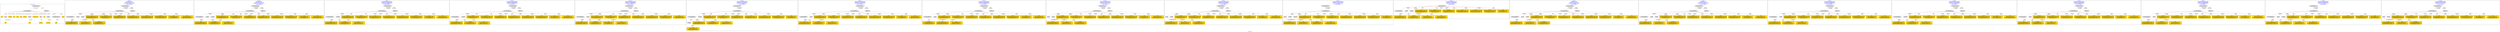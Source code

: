 digraph n0 {
fontcolor="blue"
remincross="true"
label="s05-met.json"
subgraph cluster_0 {
label="1-correct model"
n2[style="filled",color="white",fillcolor="lightgray",label="CulturalHeritageObject1"];
n3[shape="plaintext",style="filled",fillcolor="gold",label="Date"];
n4[style="filled",color="white",fillcolor="lightgray",label="Person1"];
n5[shape="plaintext",style="filled",fillcolor="gold",label="Description"];
n6[shape="plaintext",style="filled",fillcolor="gold",label="values"];
n7[shape="plaintext",style="filled",fillcolor="gold",label="Medium"];
n8[shape="plaintext",style="filled",fillcolor="gold",label="values"];
n9[shape="plaintext",style="filled",fillcolor="gold",label="Credit Line"];
n10[style="filled",color="white",fillcolor="lightgray",label="Concept1"];
n11[shape="plaintext",style="filled",fillcolor="gold",label="Accession Number"];
n12[style="filled",color="white",fillcolor="lightgray",label="Place1"];
n13[shape="plaintext",style="filled",fillcolor="gold",label="id"];
n14[style="filled",color="white",fillcolor="lightgray",label="Concept2"];
n15[style="filled",color="white",fillcolor="lightgray",label="CulturalHeritageObject2"];
n16[shape="plaintext",style="filled",fillcolor="gold",label="values"];
n17[shape="plaintext",style="filled",fillcolor="gold",label="Who"];
n18[shape="plaintext",style="filled",fillcolor="gold",label="Geography"];
n19[style="filled",color="white",fillcolor="lightgray",label="EuropeanaAggregation1"];
n20[style="filled",color="white",fillcolor="lightgray",label="WebResource1"];
n21[shape="plaintext",style="filled",fillcolor="gold",label="image"];
n22[shape="plaintext",style="filled",fillcolor="gold",label="values"];
n23[shape="plaintext",style="filled",fillcolor="gold",label="Classification"];
}
subgraph cluster_1 {
label="candidate 0\nlink coherence:0.9375\nnode coherence:0.9375\nconfidence:0.5149279871371282\nmapping score:0.5750517532881336\ncost:114.99985\n-precision:0.75-recall:0.57"
n25[style="filled",color="white",fillcolor="lightgray",label="CulturalHeritageObject1"];
n26[style="filled",color="white",fillcolor="lightgray",label="CulturalHeritageObject2"];
n27[style="filled",color="white",fillcolor="lightgray",label="Person1"];
n28[style="filled",color="white",fillcolor="lightgray",label="Concept1"];
n29[style="filled",color="white",fillcolor="lightgray",label="EuropeanaAggregation1"];
n30[style="filled",color="white",fillcolor="lightgray",label="WebResource1"];
n31[shape="plaintext",style="filled",fillcolor="gold",label="values\n[CulturalHeritageObject,provenance,0.295]\n[Person,biographicalInformation,0.276]\n[CulturalHeritageObject,description,0.268]\n[CulturalHeritageObject,title,0.161]"];
n32[shape="plaintext",style="filled",fillcolor="gold",label="Geography\n[CulturalHeritageObject,provenance,0.484]\n[CulturalHeritageObject,title,0.189]\n[CulturalHeritageObject,description,0.169]\n[Concept,prefLabel,0.157]"];
n33[shape="plaintext",style="filled",fillcolor="gold",label="Who\n[Person,nameOfThePerson,0.443]\n[Document,classLink,0.331]\n[WebResource,classLink,0.116]\n[CulturalHeritageObject,description,0.109]"];
n34[shape="plaintext",style="filled",fillcolor="gold",label="values\n[CulturalHeritageObject,medium,0.586]\n[Person,biographicalInformation,0.21]\n[CulturalHeritageObject,description,0.111]\n[CulturalHeritageObject,provenance,0.093]"];
n35[shape="plaintext",style="filled",fillcolor="gold",label="image\n[WebResource,classLink,0.626]\n[Document,classLink,0.368]\n[CulturalHeritageObject,description,0.004]\n[Person,nameOfThePerson,0.002]"];
n36[shape="plaintext",style="filled",fillcolor="gold",label="Description\n[Person,biographicalInformation,0.456]\n[CulturalHeritageObject,description,0.368]\n[CulturalHeritageObject,title,0.107]\n[CulturalHeritageObject,provenance,0.069]"];
n37[shape="plaintext",style="filled",fillcolor="gold",label="values\n[CulturalHeritageObject,extent,0.733]\n[CulturalHeritageObject,description,0.137]\n[CulturalHeritageObject,provenance,0.081]\n[CulturalHeritageObject,title,0.049]"];
n38[shape="plaintext",style="filled",fillcolor="gold",label="Medium\n[CulturalHeritageObject,medium,0.866]\n[CulturalHeritageObject,provenance,0.056]\n[Person,biographicalInformation,0.042]\n[CulturalHeritageObject,description,0.037]"];
n39[shape="plaintext",style="filled",fillcolor="gold",label="Credit Line\n[CulturalHeritageObject,provenance,0.634]\n[CulturalHeritageObject,description,0.154]\n[CulturalHeritageObject,title,0.129]\n[Person,biographicalInformation,0.083]"];
n40[shape="plaintext",style="filled",fillcolor="gold",label="Classification\n[Person,biographicalInformation,0.455]\n[Concept,prefLabel,0.245]\n[CulturalHeritageObject,description,0.168]\n[CulturalHeritageObject,title,0.131]"];
n41[shape="plaintext",style="filled",fillcolor="gold",label="Date\n[CulturalHeritageObject,created,0.517]\n[Person,dateOfBirth,0.224]\n[Person,dateOfDeath,0.197]\n[Person,biographicalInformation,0.062]"];
}
subgraph cluster_2 {
label="candidate 1\nlink coherence:0.9375\nnode coherence:0.9375\nconfidence:0.5047198811201536\nmapping score:0.5716490512824755\ncost:114.99991\n-precision:0.62-recall:0.48"
n43[style="filled",color="white",fillcolor="lightgray",label="CulturalHeritageObject1"];
n44[style="filled",color="white",fillcolor="lightgray",label="CulturalHeritageObject2"];
n45[style="filled",color="white",fillcolor="lightgray",label="Concept1"];
n46[style="filled",color="white",fillcolor="lightgray",label="Document1"];
n47[style="filled",color="white",fillcolor="lightgray",label="EuropeanaAggregation1"];
n48[style="filled",color="white",fillcolor="lightgray",label="WebResource1"];
n49[shape="plaintext",style="filled",fillcolor="gold",label="values\n[CulturalHeritageObject,provenance,0.295]\n[Person,biographicalInformation,0.276]\n[CulturalHeritageObject,description,0.268]\n[CulturalHeritageObject,title,0.161]"];
n50[shape="plaintext",style="filled",fillcolor="gold",label="Who\n[Person,nameOfThePerson,0.443]\n[Document,classLink,0.331]\n[WebResource,classLink,0.116]\n[CulturalHeritageObject,description,0.109]"];
n51[shape="plaintext",style="filled",fillcolor="gold",label="Geography\n[CulturalHeritageObject,provenance,0.484]\n[CulturalHeritageObject,title,0.189]\n[CulturalHeritageObject,description,0.169]\n[Concept,prefLabel,0.157]"];
n52[shape="plaintext",style="filled",fillcolor="gold",label="values\n[CulturalHeritageObject,medium,0.586]\n[Person,biographicalInformation,0.21]\n[CulturalHeritageObject,description,0.111]\n[CulturalHeritageObject,provenance,0.093]"];
n53[shape="plaintext",style="filled",fillcolor="gold",label="image\n[WebResource,classLink,0.626]\n[Document,classLink,0.368]\n[CulturalHeritageObject,description,0.004]\n[Person,nameOfThePerson,0.002]"];
n54[shape="plaintext",style="filled",fillcolor="gold",label="Description\n[Person,biographicalInformation,0.456]\n[CulturalHeritageObject,description,0.368]\n[CulturalHeritageObject,title,0.107]\n[CulturalHeritageObject,provenance,0.069]"];
n55[shape="plaintext",style="filled",fillcolor="gold",label="values\n[CulturalHeritageObject,extent,0.733]\n[CulturalHeritageObject,description,0.137]\n[CulturalHeritageObject,provenance,0.081]\n[CulturalHeritageObject,title,0.049]"];
n56[shape="plaintext",style="filled",fillcolor="gold",label="Medium\n[CulturalHeritageObject,medium,0.866]\n[CulturalHeritageObject,provenance,0.056]\n[Person,biographicalInformation,0.042]\n[CulturalHeritageObject,description,0.037]"];
n57[shape="plaintext",style="filled",fillcolor="gold",label="Credit Line\n[CulturalHeritageObject,provenance,0.634]\n[CulturalHeritageObject,description,0.154]\n[CulturalHeritageObject,title,0.129]\n[Person,biographicalInformation,0.083]"];
n58[shape="plaintext",style="filled",fillcolor="gold",label="Classification\n[Person,biographicalInformation,0.455]\n[Concept,prefLabel,0.245]\n[CulturalHeritageObject,description,0.168]\n[CulturalHeritageObject,title,0.131]"];
n59[shape="plaintext",style="filled",fillcolor="gold",label="Date\n[CulturalHeritageObject,created,0.517]\n[Person,dateOfBirth,0.224]\n[Person,dateOfDeath,0.197]\n[Person,biographicalInformation,0.062]"];
}
subgraph cluster_3 {
label="candidate 10\nlink coherence:0.9333333333333333\nnode coherence:0.9333333333333333\nconfidence:0.4802608955181078\nmapping score:0.5772586823444198\ncost:113.99992\n-precision:0.53-recall:0.38"
n61[style="filled",color="white",fillcolor="lightgray",label="CulturalHeritageObject1"];
n62[style="filled",color="white",fillcolor="lightgray",label="CulturalHeritageObject2"];
n63[style="filled",color="white",fillcolor="lightgray",label="Document1"];
n64[style="filled",color="white",fillcolor="lightgray",label="EuropeanaAggregation1"];
n65[style="filled",color="white",fillcolor="lightgray",label="WebResource1"];
n66[shape="plaintext",style="filled",fillcolor="gold",label="Description\n[Person,biographicalInformation,0.456]\n[CulturalHeritageObject,description,0.368]\n[CulturalHeritageObject,title,0.107]\n[CulturalHeritageObject,provenance,0.069]"];
n67[shape="plaintext",style="filled",fillcolor="gold",label="Who\n[Person,nameOfThePerson,0.443]\n[Document,classLink,0.331]\n[WebResource,classLink,0.116]\n[CulturalHeritageObject,description,0.109]"];
n68[shape="plaintext",style="filled",fillcolor="gold",label="Geography\n[CulturalHeritageObject,provenance,0.484]\n[CulturalHeritageObject,title,0.189]\n[CulturalHeritageObject,description,0.169]\n[Concept,prefLabel,0.157]"];
n69[shape="plaintext",style="filled",fillcolor="gold",label="values\n[CulturalHeritageObject,medium,0.586]\n[Person,biographicalInformation,0.21]\n[CulturalHeritageObject,description,0.111]\n[CulturalHeritageObject,provenance,0.093]"];
n70[shape="plaintext",style="filled",fillcolor="gold",label="Classification\n[Person,biographicalInformation,0.455]\n[Concept,prefLabel,0.245]\n[CulturalHeritageObject,description,0.168]\n[CulturalHeritageObject,title,0.131]"];
n71[shape="plaintext",style="filled",fillcolor="gold",label="image\n[WebResource,classLink,0.626]\n[Document,classLink,0.368]\n[CulturalHeritageObject,description,0.004]\n[Person,nameOfThePerson,0.002]"];
n72[shape="plaintext",style="filled",fillcolor="gold",label="values\n[CulturalHeritageObject,provenance,0.295]\n[Person,biographicalInformation,0.276]\n[CulturalHeritageObject,description,0.268]\n[CulturalHeritageObject,title,0.161]"];
n73[shape="plaintext",style="filled",fillcolor="gold",label="values\n[CulturalHeritageObject,extent,0.733]\n[CulturalHeritageObject,description,0.137]\n[CulturalHeritageObject,provenance,0.081]\n[CulturalHeritageObject,title,0.049]"];
n74[shape="plaintext",style="filled",fillcolor="gold",label="Medium\n[CulturalHeritageObject,medium,0.866]\n[CulturalHeritageObject,provenance,0.056]\n[Person,biographicalInformation,0.042]\n[CulturalHeritageObject,description,0.037]"];
n75[shape="plaintext",style="filled",fillcolor="gold",label="Credit Line\n[CulturalHeritageObject,provenance,0.634]\n[CulturalHeritageObject,description,0.154]\n[CulturalHeritageObject,title,0.129]\n[Person,biographicalInformation,0.083]"];
n76[shape="plaintext",style="filled",fillcolor="gold",label="Date\n[CulturalHeritageObject,created,0.517]\n[Person,dateOfBirth,0.224]\n[Person,dateOfDeath,0.197]\n[Person,biographicalInformation,0.062]"];
}
subgraph cluster_4 {
label="candidate 11\nlink coherence:0.9333333333333333\nnode coherence:0.9333333333333333\nconfidence:0.47966558490989913\nmapping score:0.5770602454750169\ncost:113.99992\n-precision:0.67-recall:0.48"
n78[style="filled",color="white",fillcolor="lightgray",label="CulturalHeritageObject1"];
n79[style="filled",color="white",fillcolor="lightgray",label="CulturalHeritageObject2"];
n80[style="filled",color="white",fillcolor="lightgray",label="Document1"];
n81[style="filled",color="white",fillcolor="lightgray",label="EuropeanaAggregation1"];
n82[style="filled",color="white",fillcolor="lightgray",label="WebResource1"];
n83[shape="plaintext",style="filled",fillcolor="gold",label="Geography\n[CulturalHeritageObject,provenance,0.484]\n[CulturalHeritageObject,title,0.189]\n[CulturalHeritageObject,description,0.169]\n[Concept,prefLabel,0.157]"];
n84[shape="plaintext",style="filled",fillcolor="gold",label="Who\n[Person,nameOfThePerson,0.443]\n[Document,classLink,0.331]\n[WebResource,classLink,0.116]\n[CulturalHeritageObject,description,0.109]"];
n85[shape="plaintext",style="filled",fillcolor="gold",label="Credit Line\n[CulturalHeritageObject,provenance,0.634]\n[CulturalHeritageObject,description,0.154]\n[CulturalHeritageObject,title,0.129]\n[Person,biographicalInformation,0.083]"];
n86[shape="plaintext",style="filled",fillcolor="gold",label="values\n[CulturalHeritageObject,medium,0.586]\n[Person,biographicalInformation,0.21]\n[CulturalHeritageObject,description,0.111]\n[CulturalHeritageObject,provenance,0.093]"];
n87[shape="plaintext",style="filled",fillcolor="gold",label="Classification\n[Person,biographicalInformation,0.455]\n[Concept,prefLabel,0.245]\n[CulturalHeritageObject,description,0.168]\n[CulturalHeritageObject,title,0.131]"];
n88[shape="plaintext",style="filled",fillcolor="gold",label="image\n[WebResource,classLink,0.626]\n[Document,classLink,0.368]\n[CulturalHeritageObject,description,0.004]\n[Person,nameOfThePerson,0.002]"];
n89[shape="plaintext",style="filled",fillcolor="gold",label="Description\n[Person,biographicalInformation,0.456]\n[CulturalHeritageObject,description,0.368]\n[CulturalHeritageObject,title,0.107]\n[CulturalHeritageObject,provenance,0.069]"];
n90[shape="plaintext",style="filled",fillcolor="gold",label="values\n[CulturalHeritageObject,extent,0.733]\n[CulturalHeritageObject,description,0.137]\n[CulturalHeritageObject,provenance,0.081]\n[CulturalHeritageObject,title,0.049]"];
n91[shape="plaintext",style="filled",fillcolor="gold",label="Medium\n[CulturalHeritageObject,medium,0.866]\n[CulturalHeritageObject,provenance,0.056]\n[Person,biographicalInformation,0.042]\n[CulturalHeritageObject,description,0.037]"];
n92[shape="plaintext",style="filled",fillcolor="gold",label="values\n[CulturalHeritageObject,provenance,0.295]\n[Person,biographicalInformation,0.276]\n[CulturalHeritageObject,description,0.268]\n[CulturalHeritageObject,title,0.161]"];
n93[shape="plaintext",style="filled",fillcolor="gold",label="Date\n[CulturalHeritageObject,created,0.517]\n[Person,dateOfBirth,0.224]\n[Person,dateOfDeath,0.197]\n[Person,biographicalInformation,0.062]"];
}
subgraph cluster_5 {
label="candidate 12\nlink coherence:0.9333333333333333\nnode coherence:0.9333333333333333\nconfidence:0.47783646239219646\nmapping score:0.5764505379691159\ncost:113.99986\n-precision:0.67-recall:0.48"
n95[style="filled",color="white",fillcolor="lightgray",label="CulturalHeritageObject1"];
n96[style="filled",color="white",fillcolor="lightgray",label="CulturalHeritageObject2"];
n97[style="filled",color="white",fillcolor="lightgray",label="Person1"];
n98[style="filled",color="white",fillcolor="lightgray",label="EuropeanaAggregation1"];
n99[style="filled",color="white",fillcolor="lightgray",label="WebResource1"];
n100[shape="plaintext",style="filled",fillcolor="gold",label="values\n[CulturalHeritageObject,provenance,0.295]\n[Person,biographicalInformation,0.276]\n[CulturalHeritageObject,description,0.268]\n[CulturalHeritageObject,title,0.161]"];
n101[shape="plaintext",style="filled",fillcolor="gold",label="Date\n[CulturalHeritageObject,created,0.517]\n[Person,dateOfBirth,0.224]\n[Person,dateOfDeath,0.197]\n[Person,biographicalInformation,0.062]"];
n102[shape="plaintext",style="filled",fillcolor="gold",label="Geography\n[CulturalHeritageObject,provenance,0.484]\n[CulturalHeritageObject,title,0.189]\n[CulturalHeritageObject,description,0.169]\n[Concept,prefLabel,0.157]"];
n103[shape="plaintext",style="filled",fillcolor="gold",label="Who\n[Person,nameOfThePerson,0.443]\n[Document,classLink,0.331]\n[WebResource,classLink,0.116]\n[CulturalHeritageObject,description,0.109]"];
n104[shape="plaintext",style="filled",fillcolor="gold",label="values\n[CulturalHeritageObject,medium,0.586]\n[Person,biographicalInformation,0.21]\n[CulturalHeritageObject,description,0.111]\n[CulturalHeritageObject,provenance,0.093]"];
n105[shape="plaintext",style="filled",fillcolor="gold",label="Classification\n[Person,biographicalInformation,0.455]\n[Concept,prefLabel,0.245]\n[CulturalHeritageObject,description,0.168]\n[CulturalHeritageObject,title,0.131]"];
n106[shape="plaintext",style="filled",fillcolor="gold",label="image\n[WebResource,classLink,0.626]\n[Document,classLink,0.368]\n[CulturalHeritageObject,description,0.004]\n[Person,nameOfThePerson,0.002]"];
n107[shape="plaintext",style="filled",fillcolor="gold",label="Description\n[Person,biographicalInformation,0.456]\n[CulturalHeritageObject,description,0.368]\n[CulturalHeritageObject,title,0.107]\n[CulturalHeritageObject,provenance,0.069]"];
n108[shape="plaintext",style="filled",fillcolor="gold",label="values\n[CulturalHeritageObject,extent,0.733]\n[CulturalHeritageObject,description,0.137]\n[CulturalHeritageObject,provenance,0.081]\n[CulturalHeritageObject,title,0.049]"];
n109[shape="plaintext",style="filled",fillcolor="gold",label="Medium\n[CulturalHeritageObject,medium,0.866]\n[CulturalHeritageObject,provenance,0.056]\n[Person,biographicalInformation,0.042]\n[CulturalHeritageObject,description,0.037]"];
n110[shape="plaintext",style="filled",fillcolor="gold",label="Credit Line\n[CulturalHeritageObject,provenance,0.634]\n[CulturalHeritageObject,description,0.154]\n[CulturalHeritageObject,title,0.129]\n[Person,biographicalInformation,0.083]"];
}
subgraph cluster_6 {
label="candidate 13\nlink coherence:0.9333333333333333\nnode coherence:0.9333333333333333\nconfidence:0.4708555542461971\nmapping score:0.5741235685871162\ncost:113.99996\n-precision:0.47-recall:0.33"
n112[style="filled",color="white",fillcolor="lightgray",label="CulturalHeritageObject1"];
n113[style="filled",color="white",fillcolor="lightgray",label="CulturalHeritageObject2"];
n114[style="filled",color="white",fillcolor="lightgray",label="Document1"];
n115[style="filled",color="white",fillcolor="lightgray",label="Document2"];
n116[style="filled",color="white",fillcolor="lightgray",label="EuropeanaAggregation1"];
n117[shape="plaintext",style="filled",fillcolor="gold",label="values\n[CulturalHeritageObject,provenance,0.295]\n[Person,biographicalInformation,0.276]\n[CulturalHeritageObject,description,0.268]\n[CulturalHeritageObject,title,0.161]"];
n118[shape="plaintext",style="filled",fillcolor="gold",label="Who\n[Person,nameOfThePerson,0.443]\n[Document,classLink,0.331]\n[WebResource,classLink,0.116]\n[CulturalHeritageObject,description,0.109]"];
n119[shape="plaintext",style="filled",fillcolor="gold",label="image\n[WebResource,classLink,0.626]\n[Document,classLink,0.368]\n[CulturalHeritageObject,description,0.004]\n[Person,nameOfThePerson,0.002]"];
n120[shape="plaintext",style="filled",fillcolor="gold",label="Geography\n[CulturalHeritageObject,provenance,0.484]\n[CulturalHeritageObject,title,0.189]\n[CulturalHeritageObject,description,0.169]\n[Concept,prefLabel,0.157]"];
n121[shape="plaintext",style="filled",fillcolor="gold",label="values\n[CulturalHeritageObject,medium,0.586]\n[Person,biographicalInformation,0.21]\n[CulturalHeritageObject,description,0.111]\n[CulturalHeritageObject,provenance,0.093]"];
n122[shape="plaintext",style="filled",fillcolor="gold",label="Classification\n[Person,biographicalInformation,0.455]\n[Concept,prefLabel,0.245]\n[CulturalHeritageObject,description,0.168]\n[CulturalHeritageObject,title,0.131]"];
n123[shape="plaintext",style="filled",fillcolor="gold",label="Description\n[Person,biographicalInformation,0.456]\n[CulturalHeritageObject,description,0.368]\n[CulturalHeritageObject,title,0.107]\n[CulturalHeritageObject,provenance,0.069]"];
n124[shape="plaintext",style="filled",fillcolor="gold",label="values\n[CulturalHeritageObject,extent,0.733]\n[CulturalHeritageObject,description,0.137]\n[CulturalHeritageObject,provenance,0.081]\n[CulturalHeritageObject,title,0.049]"];
n125[shape="plaintext",style="filled",fillcolor="gold",label="Medium\n[CulturalHeritageObject,medium,0.866]\n[CulturalHeritageObject,provenance,0.056]\n[Person,biographicalInformation,0.042]\n[CulturalHeritageObject,description,0.037]"];
n126[shape="plaintext",style="filled",fillcolor="gold",label="Credit Line\n[CulturalHeritageObject,provenance,0.634]\n[CulturalHeritageObject,description,0.154]\n[CulturalHeritageObject,title,0.129]\n[Person,biographicalInformation,0.083]"];
n127[shape="plaintext",style="filled",fillcolor="gold",label="Date\n[CulturalHeritageObject,created,0.517]\n[Person,dateOfBirth,0.224]\n[Person,dateOfDeath,0.197]\n[Person,biographicalInformation,0.062]"];
}
subgraph cluster_7 {
label="candidate 14\nlink coherence:0.9333333333333333\nnode coherence:0.9333333333333333\nconfidence:0.47077110594215016\nmapping score:0.5740954191524339\ncost:113.99986\n-precision:0.73-recall:0.52"
n129[style="filled",color="white",fillcolor="lightgray",label="CulturalHeritageObject1"];
n130[style="filled",color="white",fillcolor="lightgray",label="CulturalHeritageObject2"];
n131[style="filled",color="white",fillcolor="lightgray",label="Person1"];
n132[style="filled",color="white",fillcolor="lightgray",label="EuropeanaAggregation1"];
n133[style="filled",color="white",fillcolor="lightgray",label="WebResource1"];
n134[shape="plaintext",style="filled",fillcolor="gold",label="Credit Line\n[CulturalHeritageObject,provenance,0.634]\n[CulturalHeritageObject,description,0.154]\n[CulturalHeritageObject,title,0.129]\n[Person,biographicalInformation,0.083]"];
n135[shape="plaintext",style="filled",fillcolor="gold",label="Geography\n[CulturalHeritageObject,provenance,0.484]\n[CulturalHeritageObject,title,0.189]\n[CulturalHeritageObject,description,0.169]\n[Concept,prefLabel,0.157]"];
n136[shape="plaintext",style="filled",fillcolor="gold",label="Who\n[Person,nameOfThePerson,0.443]\n[Document,classLink,0.331]\n[WebResource,classLink,0.116]\n[CulturalHeritageObject,description,0.109]"];
n137[shape="plaintext",style="filled",fillcolor="gold",label="values\n[CulturalHeritageObject,medium,0.586]\n[Person,biographicalInformation,0.21]\n[CulturalHeritageObject,description,0.111]\n[CulturalHeritageObject,provenance,0.093]"];
n138[shape="plaintext",style="filled",fillcolor="gold",label="Classification\n[Person,biographicalInformation,0.455]\n[Concept,prefLabel,0.245]\n[CulturalHeritageObject,description,0.168]\n[CulturalHeritageObject,title,0.131]"];
n139[shape="plaintext",style="filled",fillcolor="gold",label="image\n[WebResource,classLink,0.626]\n[Document,classLink,0.368]\n[CulturalHeritageObject,description,0.004]\n[Person,nameOfThePerson,0.002]"];
n140[shape="plaintext",style="filled",fillcolor="gold",label="Description\n[Person,biographicalInformation,0.456]\n[CulturalHeritageObject,description,0.368]\n[CulturalHeritageObject,title,0.107]\n[CulturalHeritageObject,provenance,0.069]"];
n141[shape="plaintext",style="filled",fillcolor="gold",label="values\n[CulturalHeritageObject,extent,0.733]\n[CulturalHeritageObject,description,0.137]\n[CulturalHeritageObject,provenance,0.081]\n[CulturalHeritageObject,title,0.049]"];
n142[shape="plaintext",style="filled",fillcolor="gold",label="Medium\n[CulturalHeritageObject,medium,0.866]\n[CulturalHeritageObject,provenance,0.056]\n[Person,biographicalInformation,0.042]\n[CulturalHeritageObject,description,0.037]"];
n143[shape="plaintext",style="filled",fillcolor="gold",label="values\n[CulturalHeritageObject,provenance,0.295]\n[Person,biographicalInformation,0.276]\n[CulturalHeritageObject,description,0.268]\n[CulturalHeritageObject,title,0.161]"];
n144[shape="plaintext",style="filled",fillcolor="gold",label="Date\n[CulturalHeritageObject,created,0.517]\n[Person,dateOfBirth,0.224]\n[Person,dateOfDeath,0.197]\n[Person,biographicalInformation,0.062]"];
}
subgraph cluster_8 {
label="candidate 15\nlink coherence:0.9333333333333333\nnode coherence:0.9333333333333333\nconfidence:0.4703394564184336\nmapping score:0.5739515359778616\ncost:14.99986\n-precision:0.73-recall:0.52"
n146[style="filled",color="white",fillcolor="lightgray",label="CulturalHeritageObject1"];
n147[style="filled",color="white",fillcolor="lightgray",label="CulturalHeritageObject2"];
n148[style="filled",color="white",fillcolor="lightgray",label="Person1"];
n149[style="filled",color="white",fillcolor="lightgray",label="EuropeanaAggregation1"];
n150[style="filled",color="white",fillcolor="lightgray",label="WebResource1"];
n151[shape="plaintext",style="filled",fillcolor="gold",label="values\n[CulturalHeritageObject,provenance,0.295]\n[Person,biographicalInformation,0.276]\n[CulturalHeritageObject,description,0.268]\n[CulturalHeritageObject,title,0.161]"];
n152[shape="plaintext",style="filled",fillcolor="gold",label="values\n[CulturalHeritageObject,medium,0.586]\n[Person,biographicalInformation,0.21]\n[CulturalHeritageObject,description,0.111]\n[CulturalHeritageObject,provenance,0.093]"];
n153[shape="plaintext",style="filled",fillcolor="gold",label="Geography\n[CulturalHeritageObject,provenance,0.484]\n[CulturalHeritageObject,title,0.189]\n[CulturalHeritageObject,description,0.169]\n[Concept,prefLabel,0.157]"];
n154[shape="plaintext",style="filled",fillcolor="gold",label="Who\n[Person,nameOfThePerson,0.443]\n[Document,classLink,0.331]\n[WebResource,classLink,0.116]\n[CulturalHeritageObject,description,0.109]"];
n155[shape="plaintext",style="filled",fillcolor="gold",label="Classification\n[Person,biographicalInformation,0.455]\n[Concept,prefLabel,0.245]\n[CulturalHeritageObject,description,0.168]\n[CulturalHeritageObject,title,0.131]"];
n156[shape="plaintext",style="filled",fillcolor="gold",label="image\n[WebResource,classLink,0.626]\n[Document,classLink,0.368]\n[CulturalHeritageObject,description,0.004]\n[Person,nameOfThePerson,0.002]"];
n157[shape="plaintext",style="filled",fillcolor="gold",label="Description\n[Person,biographicalInformation,0.456]\n[CulturalHeritageObject,description,0.368]\n[CulturalHeritageObject,title,0.107]\n[CulturalHeritageObject,provenance,0.069]"];
n158[shape="plaintext",style="filled",fillcolor="gold",label="values\n[CulturalHeritageObject,extent,0.733]\n[CulturalHeritageObject,description,0.137]\n[CulturalHeritageObject,provenance,0.081]\n[CulturalHeritageObject,title,0.049]"];
n159[shape="plaintext",style="filled",fillcolor="gold",label="Medium\n[CulturalHeritageObject,medium,0.866]\n[CulturalHeritageObject,provenance,0.056]\n[Person,biographicalInformation,0.042]\n[CulturalHeritageObject,description,0.037]"];
n160[shape="plaintext",style="filled",fillcolor="gold",label="Credit Line\n[CulturalHeritageObject,provenance,0.634]\n[CulturalHeritageObject,description,0.154]\n[CulturalHeritageObject,title,0.129]\n[Person,biographicalInformation,0.083]"];
n161[shape="plaintext",style="filled",fillcolor="gold",label="Date\n[CulturalHeritageObject,created,0.517]\n[Person,dateOfBirth,0.224]\n[Person,dateOfDeath,0.197]\n[Person,biographicalInformation,0.062]"];
}
subgraph cluster_9 {
label="candidate 16\nlink coherence:0.9333333333333333\nnode coherence:0.9333333333333333\nconfidence:0.466696517147096\nmapping score:0.5727372228874158\ncost:14.99985\n-precision:0.67-recall:0.48"
n163[style="filled",color="white",fillcolor="lightgray",label="CulturalHeritageObject1"];
n164[style="filled",color="white",fillcolor="lightgray",label="Person1"];
n165[style="filled",color="white",fillcolor="lightgray",label="Concept1"];
n166[style="filled",color="white",fillcolor="lightgray",label="EuropeanaAggregation1"];
n167[style="filled",color="white",fillcolor="lightgray",label="WebResource1"];
n168[shape="plaintext",style="filled",fillcolor="gold",label="Description\n[Person,biographicalInformation,0.456]\n[CulturalHeritageObject,description,0.368]\n[CulturalHeritageObject,title,0.107]\n[CulturalHeritageObject,provenance,0.069]"];
n169[shape="plaintext",style="filled",fillcolor="gold",label="values\n[CulturalHeritageObject,medium,0.586]\n[Person,biographicalInformation,0.21]\n[CulturalHeritageObject,description,0.111]\n[CulturalHeritageObject,provenance,0.093]"];
n170[shape="plaintext",style="filled",fillcolor="gold",label="Geography\n[CulturalHeritageObject,provenance,0.484]\n[CulturalHeritageObject,title,0.189]\n[CulturalHeritageObject,description,0.169]\n[Concept,prefLabel,0.157]"];
n171[shape="plaintext",style="filled",fillcolor="gold",label="Who\n[Person,nameOfThePerson,0.443]\n[Document,classLink,0.331]\n[WebResource,classLink,0.116]\n[CulturalHeritageObject,description,0.109]"];
n172[shape="plaintext",style="filled",fillcolor="gold",label="image\n[WebResource,classLink,0.626]\n[Document,classLink,0.368]\n[CulturalHeritageObject,description,0.004]\n[Person,nameOfThePerson,0.002]"];
n173[shape="plaintext",style="filled",fillcolor="gold",label="values\n[CulturalHeritageObject,provenance,0.295]\n[Person,biographicalInformation,0.276]\n[CulturalHeritageObject,description,0.268]\n[CulturalHeritageObject,title,0.161]"];
n174[shape="plaintext",style="filled",fillcolor="gold",label="values\n[CulturalHeritageObject,extent,0.733]\n[CulturalHeritageObject,description,0.137]\n[CulturalHeritageObject,provenance,0.081]\n[CulturalHeritageObject,title,0.049]"];
n175[shape="plaintext",style="filled",fillcolor="gold",label="Medium\n[CulturalHeritageObject,medium,0.866]\n[CulturalHeritageObject,provenance,0.056]\n[Person,biographicalInformation,0.042]\n[CulturalHeritageObject,description,0.037]"];
n176[shape="plaintext",style="filled",fillcolor="gold",label="Credit Line\n[CulturalHeritageObject,provenance,0.634]\n[CulturalHeritageObject,description,0.154]\n[CulturalHeritageObject,title,0.129]\n[Person,biographicalInformation,0.083]"];
n177[shape="plaintext",style="filled",fillcolor="gold",label="Classification\n[Person,biographicalInformation,0.455]\n[Concept,prefLabel,0.245]\n[CulturalHeritageObject,description,0.168]\n[CulturalHeritageObject,title,0.131]"];
n178[shape="plaintext",style="filled",fillcolor="gold",label="Date\n[CulturalHeritageObject,created,0.517]\n[Person,dateOfBirth,0.224]\n[Person,dateOfDeath,0.197]\n[Person,biographicalInformation,0.062]"];
}
subgraph cluster_10 {
label="candidate 17\nlink coherence:0.9333333333333333\nnode coherence:0.9333333333333333\nconfidence:0.4661012065388874\nmapping score:0.572538786018013\ncost:14.99985\n-precision:0.8-recall:0.57"
n180[style="filled",color="white",fillcolor="lightgray",label="CulturalHeritageObject1"];
n181[style="filled",color="white",fillcolor="lightgray",label="Person1"];
n182[style="filled",color="white",fillcolor="lightgray",label="Concept1"];
n183[style="filled",color="white",fillcolor="lightgray",label="EuropeanaAggregation1"];
n184[style="filled",color="white",fillcolor="lightgray",label="WebResource1"];
n185[shape="plaintext",style="filled",fillcolor="gold",label="Geography\n[CulturalHeritageObject,provenance,0.484]\n[CulturalHeritageObject,title,0.189]\n[CulturalHeritageObject,description,0.169]\n[Concept,prefLabel,0.157]"];
n186[shape="plaintext",style="filled",fillcolor="gold",label="values\n[CulturalHeritageObject,medium,0.586]\n[Person,biographicalInformation,0.21]\n[CulturalHeritageObject,description,0.111]\n[CulturalHeritageObject,provenance,0.093]"];
n187[shape="plaintext",style="filled",fillcolor="gold",label="Credit Line\n[CulturalHeritageObject,provenance,0.634]\n[CulturalHeritageObject,description,0.154]\n[CulturalHeritageObject,title,0.129]\n[Person,biographicalInformation,0.083]"];
n188[shape="plaintext",style="filled",fillcolor="gold",label="Who\n[Person,nameOfThePerson,0.443]\n[Document,classLink,0.331]\n[WebResource,classLink,0.116]\n[CulturalHeritageObject,description,0.109]"];
n189[shape="plaintext",style="filled",fillcolor="gold",label="image\n[WebResource,classLink,0.626]\n[Document,classLink,0.368]\n[CulturalHeritageObject,description,0.004]\n[Person,nameOfThePerson,0.002]"];
n190[shape="plaintext",style="filled",fillcolor="gold",label="Description\n[Person,biographicalInformation,0.456]\n[CulturalHeritageObject,description,0.368]\n[CulturalHeritageObject,title,0.107]\n[CulturalHeritageObject,provenance,0.069]"];
n191[shape="plaintext",style="filled",fillcolor="gold",label="values\n[CulturalHeritageObject,extent,0.733]\n[CulturalHeritageObject,description,0.137]\n[CulturalHeritageObject,provenance,0.081]\n[CulturalHeritageObject,title,0.049]"];
n192[shape="plaintext",style="filled",fillcolor="gold",label="Medium\n[CulturalHeritageObject,medium,0.866]\n[CulturalHeritageObject,provenance,0.056]\n[Person,biographicalInformation,0.042]\n[CulturalHeritageObject,description,0.037]"];
n193[shape="plaintext",style="filled",fillcolor="gold",label="values\n[CulturalHeritageObject,provenance,0.295]\n[Person,biographicalInformation,0.276]\n[CulturalHeritageObject,description,0.268]\n[CulturalHeritageObject,title,0.161]"];
n194[shape="plaintext",style="filled",fillcolor="gold",label="Classification\n[Person,biographicalInformation,0.455]\n[Concept,prefLabel,0.245]\n[CulturalHeritageObject,description,0.168]\n[CulturalHeritageObject,title,0.131]"];
n195[shape="plaintext",style="filled",fillcolor="gold",label="Date\n[CulturalHeritageObject,created,0.517]\n[Person,dateOfBirth,0.224]\n[Person,dateOfDeath,0.197]\n[Person,biographicalInformation,0.062]"];
}
subgraph cluster_11 {
label="candidate 18\nlink coherence:0.9333333333333333\nnode coherence:0.9333333333333333\nconfidence:0.45729117587518536\nmapping score:0.5696021091301123\ncost:14.99989\n-precision:0.6-recall:0.43"
n197[style="filled",color="white",fillcolor="lightgray",label="CulturalHeritageObject1"];
n198[style="filled",color="white",fillcolor="lightgray",label="Person1"];
n199[style="filled",color="white",fillcolor="lightgray",label="Concept1"];
n200[style="filled",color="white",fillcolor="lightgray",label="Document1"];
n201[style="filled",color="white",fillcolor="lightgray",label="EuropeanaAggregation1"];
n202[shape="plaintext",style="filled",fillcolor="gold",label="values\n[CulturalHeritageObject,provenance,0.295]\n[Person,biographicalInformation,0.276]\n[CulturalHeritageObject,description,0.268]\n[CulturalHeritageObject,title,0.161]"];
n203[shape="plaintext",style="filled",fillcolor="gold",label="values\n[CulturalHeritageObject,medium,0.586]\n[Person,biographicalInformation,0.21]\n[CulturalHeritageObject,description,0.111]\n[CulturalHeritageObject,provenance,0.093]"];
n204[shape="plaintext",style="filled",fillcolor="gold",label="image\n[WebResource,classLink,0.626]\n[Document,classLink,0.368]\n[CulturalHeritageObject,description,0.004]\n[Person,nameOfThePerson,0.002]"];
n205[shape="plaintext",style="filled",fillcolor="gold",label="Geography\n[CulturalHeritageObject,provenance,0.484]\n[CulturalHeritageObject,title,0.189]\n[CulturalHeritageObject,description,0.169]\n[Concept,prefLabel,0.157]"];
n206[shape="plaintext",style="filled",fillcolor="gold",label="Who\n[Person,nameOfThePerson,0.443]\n[Document,classLink,0.331]\n[WebResource,classLink,0.116]\n[CulturalHeritageObject,description,0.109]"];
n207[shape="plaintext",style="filled",fillcolor="gold",label="Description\n[Person,biographicalInformation,0.456]\n[CulturalHeritageObject,description,0.368]\n[CulturalHeritageObject,title,0.107]\n[CulturalHeritageObject,provenance,0.069]"];
n208[shape="plaintext",style="filled",fillcolor="gold",label="values\n[CulturalHeritageObject,extent,0.733]\n[CulturalHeritageObject,description,0.137]\n[CulturalHeritageObject,provenance,0.081]\n[CulturalHeritageObject,title,0.049]"];
n209[shape="plaintext",style="filled",fillcolor="gold",label="Medium\n[CulturalHeritageObject,medium,0.866]\n[CulturalHeritageObject,provenance,0.056]\n[Person,biographicalInformation,0.042]\n[CulturalHeritageObject,description,0.037]"];
n210[shape="plaintext",style="filled",fillcolor="gold",label="Credit Line\n[CulturalHeritageObject,provenance,0.634]\n[CulturalHeritageObject,description,0.154]\n[CulturalHeritageObject,title,0.129]\n[Person,biographicalInformation,0.083]"];
n211[shape="plaintext",style="filled",fillcolor="gold",label="Classification\n[Person,biographicalInformation,0.455]\n[Concept,prefLabel,0.245]\n[CulturalHeritageObject,description,0.168]\n[CulturalHeritageObject,title,0.131]"];
n212[shape="plaintext",style="filled",fillcolor="gold",label="Date\n[CulturalHeritageObject,created,0.517]\n[Person,dateOfBirth,0.224]\n[Person,dateOfDeath,0.197]\n[Person,biographicalInformation,0.062]"];
}
subgraph cluster_12 {
label="candidate 19\nlink coherence:0.9285714285714286\nnode coherence:0.9333333333333333\nconfidence:0.4810636602631716\nmapping score:0.5775262705927744\ncost:112.99994\n-precision:0.57-recall:0.38"
n214[style="filled",color="white",fillcolor="lightgray",label="CulturalHeritageObject1"];
n215[style="filled",color="white",fillcolor="lightgray",label="CulturalHeritageObject2"];
n216[style="filled",color="white",fillcolor="lightgray",label="Person1"];
n217[style="filled",color="white",fillcolor="lightgray",label="Document1"];
n218[shape="plaintext",style="filled",fillcolor="gold",label="values\n[CulturalHeritageObject,provenance,0.295]\n[Person,biographicalInformation,0.276]\n[CulturalHeritageObject,description,0.268]\n[CulturalHeritageObject,title,0.161]"];
n219[shape="plaintext",style="filled",fillcolor="gold",label="image\n[WebResource,classLink,0.626]\n[Document,classLink,0.368]\n[CulturalHeritageObject,description,0.004]\n[Person,nameOfThePerson,0.002]"];
n220[shape="plaintext",style="filled",fillcolor="gold",label="Geography\n[CulturalHeritageObject,provenance,0.484]\n[CulturalHeritageObject,title,0.189]\n[CulturalHeritageObject,description,0.169]\n[Concept,prefLabel,0.157]"];
n221[shape="plaintext",style="filled",fillcolor="gold",label="Who\n[Person,nameOfThePerson,0.443]\n[Document,classLink,0.331]\n[WebResource,classLink,0.116]\n[CulturalHeritageObject,description,0.109]"];
n222[shape="plaintext",style="filled",fillcolor="gold",label="values\n[CulturalHeritageObject,medium,0.586]\n[Person,biographicalInformation,0.21]\n[CulturalHeritageObject,description,0.111]\n[CulturalHeritageObject,provenance,0.093]"];
n223[shape="plaintext",style="filled",fillcolor="gold",label="Classification\n[Person,biographicalInformation,0.455]\n[Concept,prefLabel,0.245]\n[CulturalHeritageObject,description,0.168]\n[CulturalHeritageObject,title,0.131]"];
n224[shape="plaintext",style="filled",fillcolor="gold",label="Description\n[Person,biographicalInformation,0.456]\n[CulturalHeritageObject,description,0.368]\n[CulturalHeritageObject,title,0.107]\n[CulturalHeritageObject,provenance,0.069]"];
n225[shape="plaintext",style="filled",fillcolor="gold",label="values\n[CulturalHeritageObject,extent,0.733]\n[CulturalHeritageObject,description,0.137]\n[CulturalHeritageObject,provenance,0.081]\n[CulturalHeritageObject,title,0.049]"];
n226[shape="plaintext",style="filled",fillcolor="gold",label="Medium\n[CulturalHeritageObject,medium,0.866]\n[CulturalHeritageObject,provenance,0.056]\n[Person,biographicalInformation,0.042]\n[CulturalHeritageObject,description,0.037]"];
n227[shape="plaintext",style="filled",fillcolor="gold",label="Credit Line\n[CulturalHeritageObject,provenance,0.634]\n[CulturalHeritageObject,description,0.154]\n[CulturalHeritageObject,title,0.129]\n[Person,biographicalInformation,0.083]"];
n228[shape="plaintext",style="filled",fillcolor="gold",label="Date\n[CulturalHeritageObject,created,0.517]\n[Person,dateOfBirth,0.224]\n[Person,dateOfDeath,0.197]\n[Person,biographicalInformation,0.062]"];
}
subgraph cluster_13 {
label="candidate 2\nlink coherence:0.9375\nnode coherence:0.9375\nconfidence:0.5008770247004364\nmapping score:0.5703680991425697\ncost:114.99985\n-precision:0.69-recall:0.52"
n230[style="filled",color="white",fillcolor="lightgray",label="CulturalHeritageObject1"];
n231[style="filled",color="white",fillcolor="lightgray",label="CulturalHeritageObject2"];
n232[style="filled",color="white",fillcolor="lightgray",label="Person1"];
n233[style="filled",color="white",fillcolor="lightgray",label="Concept1"];
n234[style="filled",color="white",fillcolor="lightgray",label="EuropeanaAggregation1"];
n235[style="filled",color="white",fillcolor="lightgray",label="WebResource1"];
n236[shape="plaintext",style="filled",fillcolor="gold",label="Description\n[Person,biographicalInformation,0.456]\n[CulturalHeritageObject,description,0.368]\n[CulturalHeritageObject,title,0.107]\n[CulturalHeritageObject,provenance,0.069]"];
n237[shape="plaintext",style="filled",fillcolor="gold",label="Geography\n[CulturalHeritageObject,provenance,0.484]\n[CulturalHeritageObject,title,0.189]\n[CulturalHeritageObject,description,0.169]\n[Concept,prefLabel,0.157]"];
n238[shape="plaintext",style="filled",fillcolor="gold",label="Who\n[Person,nameOfThePerson,0.443]\n[Document,classLink,0.331]\n[WebResource,classLink,0.116]\n[CulturalHeritageObject,description,0.109]"];
n239[shape="plaintext",style="filled",fillcolor="gold",label="values\n[CulturalHeritageObject,medium,0.586]\n[Person,biographicalInformation,0.21]\n[CulturalHeritageObject,description,0.111]\n[CulturalHeritageObject,provenance,0.093]"];
n240[shape="plaintext",style="filled",fillcolor="gold",label="image\n[WebResource,classLink,0.626]\n[Document,classLink,0.368]\n[CulturalHeritageObject,description,0.004]\n[Person,nameOfThePerson,0.002]"];
n241[shape="plaintext",style="filled",fillcolor="gold",label="values\n[CulturalHeritageObject,provenance,0.295]\n[Person,biographicalInformation,0.276]\n[CulturalHeritageObject,description,0.268]\n[CulturalHeritageObject,title,0.161]"];
n242[shape="plaintext",style="filled",fillcolor="gold",label="values\n[CulturalHeritageObject,extent,0.733]\n[CulturalHeritageObject,description,0.137]\n[CulturalHeritageObject,provenance,0.081]\n[CulturalHeritageObject,title,0.049]"];
n243[shape="plaintext",style="filled",fillcolor="gold",label="Medium\n[CulturalHeritageObject,medium,0.866]\n[CulturalHeritageObject,provenance,0.056]\n[Person,biographicalInformation,0.042]\n[CulturalHeritageObject,description,0.037]"];
n244[shape="plaintext",style="filled",fillcolor="gold",label="Credit Line\n[CulturalHeritageObject,provenance,0.634]\n[CulturalHeritageObject,description,0.154]\n[CulturalHeritageObject,title,0.129]\n[Person,biographicalInformation,0.083]"];
n245[shape="plaintext",style="filled",fillcolor="gold",label="Classification\n[Person,biographicalInformation,0.455]\n[Concept,prefLabel,0.245]\n[CulturalHeritageObject,description,0.168]\n[CulturalHeritageObject,title,0.131]"];
n246[shape="plaintext",style="filled",fillcolor="gold",label="Date\n[CulturalHeritageObject,created,0.517]\n[Person,dateOfBirth,0.224]\n[Person,dateOfDeath,0.197]\n[Person,biographicalInformation,0.062]"];
}
subgraph cluster_14 {
label="candidate 3\nlink coherence:0.9375\nnode coherence:0.9375\nconfidence:0.5002817140922278\nmapping score:0.5701696622731668\ncost:114.99985\n-precision:0.81-recall:0.62"
n248[style="filled",color="white",fillcolor="lightgray",label="CulturalHeritageObject1"];
n249[style="filled",color="white",fillcolor="lightgray",label="CulturalHeritageObject2"];
n250[style="filled",color="white",fillcolor="lightgray",label="Person1"];
n251[style="filled",color="white",fillcolor="lightgray",label="Concept1"];
n252[style="filled",color="white",fillcolor="lightgray",label="EuropeanaAggregation1"];
n253[style="filled",color="white",fillcolor="lightgray",label="WebResource1"];
n254[shape="plaintext",style="filled",fillcolor="gold",label="Geography\n[CulturalHeritageObject,provenance,0.484]\n[CulturalHeritageObject,title,0.189]\n[CulturalHeritageObject,description,0.169]\n[Concept,prefLabel,0.157]"];
n255[shape="plaintext",style="filled",fillcolor="gold",label="Credit Line\n[CulturalHeritageObject,provenance,0.634]\n[CulturalHeritageObject,description,0.154]\n[CulturalHeritageObject,title,0.129]\n[Person,biographicalInformation,0.083]"];
n256[shape="plaintext",style="filled",fillcolor="gold",label="Who\n[Person,nameOfThePerson,0.443]\n[Document,classLink,0.331]\n[WebResource,classLink,0.116]\n[CulturalHeritageObject,description,0.109]"];
n257[shape="plaintext",style="filled",fillcolor="gold",label="values\n[CulturalHeritageObject,medium,0.586]\n[Person,biographicalInformation,0.21]\n[CulturalHeritageObject,description,0.111]\n[CulturalHeritageObject,provenance,0.093]"];
n258[shape="plaintext",style="filled",fillcolor="gold",label="image\n[WebResource,classLink,0.626]\n[Document,classLink,0.368]\n[CulturalHeritageObject,description,0.004]\n[Person,nameOfThePerson,0.002]"];
n259[shape="plaintext",style="filled",fillcolor="gold",label="Description\n[Person,biographicalInformation,0.456]\n[CulturalHeritageObject,description,0.368]\n[CulturalHeritageObject,title,0.107]\n[CulturalHeritageObject,provenance,0.069]"];
n260[shape="plaintext",style="filled",fillcolor="gold",label="values\n[CulturalHeritageObject,extent,0.733]\n[CulturalHeritageObject,description,0.137]\n[CulturalHeritageObject,provenance,0.081]\n[CulturalHeritageObject,title,0.049]"];
n261[shape="plaintext",style="filled",fillcolor="gold",label="Medium\n[CulturalHeritageObject,medium,0.866]\n[CulturalHeritageObject,provenance,0.056]\n[Person,biographicalInformation,0.042]\n[CulturalHeritageObject,description,0.037]"];
n262[shape="plaintext",style="filled",fillcolor="gold",label="values\n[CulturalHeritageObject,provenance,0.295]\n[Person,biographicalInformation,0.276]\n[CulturalHeritageObject,description,0.268]\n[CulturalHeritageObject,title,0.161]"];
n263[shape="plaintext",style="filled",fillcolor="gold",label="Classification\n[Person,biographicalInformation,0.455]\n[Concept,prefLabel,0.245]\n[CulturalHeritageObject,description,0.168]\n[CulturalHeritageObject,title,0.131]"];
n264[shape="plaintext",style="filled",fillcolor="gold",label="Date\n[CulturalHeritageObject,created,0.517]\n[Person,dateOfBirth,0.224]\n[Person,dateOfDeath,0.197]\n[Person,biographicalInformation,0.062]"];
}
subgraph cluster_15 {
label="candidate 4\nlink coherence:0.9333333333333333\nnode coherence:0.9333333333333333\nconfidence:0.504519963971774\nmapping score:0.5853450384956418\ncost:113.99986\n-precision:0.73-recall:0.52"
n266[style="filled",color="white",fillcolor="lightgray",label="CulturalHeritageObject1"];
n267[style="filled",color="white",fillcolor="lightgray",label="CulturalHeritageObject2"];
n268[style="filled",color="white",fillcolor="lightgray",label="Person1"];
n269[style="filled",color="white",fillcolor="lightgray",label="EuropeanaAggregation1"];
n270[style="filled",color="white",fillcolor="lightgray",label="WebResource1"];
n271[shape="plaintext",style="filled",fillcolor="gold",label="values\n[CulturalHeritageObject,provenance,0.295]\n[Person,biographicalInformation,0.276]\n[CulturalHeritageObject,description,0.268]\n[CulturalHeritageObject,title,0.161]"];
n272[shape="plaintext",style="filled",fillcolor="gold",label="Geography\n[CulturalHeritageObject,provenance,0.484]\n[CulturalHeritageObject,title,0.189]\n[CulturalHeritageObject,description,0.169]\n[Concept,prefLabel,0.157]"];
n273[shape="plaintext",style="filled",fillcolor="gold",label="Who\n[Person,nameOfThePerson,0.443]\n[Document,classLink,0.331]\n[WebResource,classLink,0.116]\n[CulturalHeritageObject,description,0.109]"];
n274[shape="plaintext",style="filled",fillcolor="gold",label="values\n[CulturalHeritageObject,medium,0.586]\n[Person,biographicalInformation,0.21]\n[CulturalHeritageObject,description,0.111]\n[CulturalHeritageObject,provenance,0.093]"];
n275[shape="plaintext",style="filled",fillcolor="gold",label="Classification\n[Person,biographicalInformation,0.455]\n[Concept,prefLabel,0.245]\n[CulturalHeritageObject,description,0.168]\n[CulturalHeritageObject,title,0.131]"];
n276[shape="plaintext",style="filled",fillcolor="gold",label="image\n[WebResource,classLink,0.626]\n[Document,classLink,0.368]\n[CulturalHeritageObject,description,0.004]\n[Person,nameOfThePerson,0.002]"];
n277[shape="plaintext",style="filled",fillcolor="gold",label="Description\n[Person,biographicalInformation,0.456]\n[CulturalHeritageObject,description,0.368]\n[CulturalHeritageObject,title,0.107]\n[CulturalHeritageObject,provenance,0.069]"];
n278[shape="plaintext",style="filled",fillcolor="gold",label="values\n[CulturalHeritageObject,extent,0.733]\n[CulturalHeritageObject,description,0.137]\n[CulturalHeritageObject,provenance,0.081]\n[CulturalHeritageObject,title,0.049]"];
n279[shape="plaintext",style="filled",fillcolor="gold",label="Medium\n[CulturalHeritageObject,medium,0.866]\n[CulturalHeritageObject,provenance,0.056]\n[Person,biographicalInformation,0.042]\n[CulturalHeritageObject,description,0.037]"];
n280[shape="plaintext",style="filled",fillcolor="gold",label="Credit Line\n[CulturalHeritageObject,provenance,0.634]\n[CulturalHeritageObject,description,0.154]\n[CulturalHeritageObject,title,0.129]\n[Person,biographicalInformation,0.083]"];
n281[shape="plaintext",style="filled",fillcolor="gold",label="Date\n[CulturalHeritageObject,created,0.517]\n[Person,dateOfBirth,0.224]\n[Person,dateOfDeath,0.197]\n[Person,biographicalInformation,0.062]"];
}
subgraph cluster_16 {
label="candidate 5\nlink coherence:0.9333333333333333\nnode coherence:0.9333333333333333\nconfidence:0.49431185795479954\nmapping score:0.5819423364899837\ncost:113.99992\n-precision:0.6-recall:0.43"
n283[style="filled",color="white",fillcolor="lightgray",label="CulturalHeritageObject1"];
n284[style="filled",color="white",fillcolor="lightgray",label="CulturalHeritageObject2"];
n285[style="filled",color="white",fillcolor="lightgray",label="Document1"];
n286[style="filled",color="white",fillcolor="lightgray",label="EuropeanaAggregation1"];
n287[style="filled",color="white",fillcolor="lightgray",label="WebResource1"];
n288[shape="plaintext",style="filled",fillcolor="gold",label="values\n[CulturalHeritageObject,provenance,0.295]\n[Person,biographicalInformation,0.276]\n[CulturalHeritageObject,description,0.268]\n[CulturalHeritageObject,title,0.161]"];
n289[shape="plaintext",style="filled",fillcolor="gold",label="Who\n[Person,nameOfThePerson,0.443]\n[Document,classLink,0.331]\n[WebResource,classLink,0.116]\n[CulturalHeritageObject,description,0.109]"];
n290[shape="plaintext",style="filled",fillcolor="gold",label="Geography\n[CulturalHeritageObject,provenance,0.484]\n[CulturalHeritageObject,title,0.189]\n[CulturalHeritageObject,description,0.169]\n[Concept,prefLabel,0.157]"];
n291[shape="plaintext",style="filled",fillcolor="gold",label="values\n[CulturalHeritageObject,medium,0.586]\n[Person,biographicalInformation,0.21]\n[CulturalHeritageObject,description,0.111]\n[CulturalHeritageObject,provenance,0.093]"];
n292[shape="plaintext",style="filled",fillcolor="gold",label="Classification\n[Person,biographicalInformation,0.455]\n[Concept,prefLabel,0.245]\n[CulturalHeritageObject,description,0.168]\n[CulturalHeritageObject,title,0.131]"];
n293[shape="plaintext",style="filled",fillcolor="gold",label="image\n[WebResource,classLink,0.626]\n[Document,classLink,0.368]\n[CulturalHeritageObject,description,0.004]\n[Person,nameOfThePerson,0.002]"];
n294[shape="plaintext",style="filled",fillcolor="gold",label="Description\n[Person,biographicalInformation,0.456]\n[CulturalHeritageObject,description,0.368]\n[CulturalHeritageObject,title,0.107]\n[CulturalHeritageObject,provenance,0.069]"];
n295[shape="plaintext",style="filled",fillcolor="gold",label="values\n[CulturalHeritageObject,extent,0.733]\n[CulturalHeritageObject,description,0.137]\n[CulturalHeritageObject,provenance,0.081]\n[CulturalHeritageObject,title,0.049]"];
n296[shape="plaintext",style="filled",fillcolor="gold",label="Medium\n[CulturalHeritageObject,medium,0.866]\n[CulturalHeritageObject,provenance,0.056]\n[Person,biographicalInformation,0.042]\n[CulturalHeritageObject,description,0.037]"];
n297[shape="plaintext",style="filled",fillcolor="gold",label="Credit Line\n[CulturalHeritageObject,provenance,0.634]\n[CulturalHeritageObject,description,0.154]\n[CulturalHeritageObject,title,0.129]\n[Person,biographicalInformation,0.083]"];
n298[shape="plaintext",style="filled",fillcolor="gold",label="Date\n[CulturalHeritageObject,created,0.517]\n[Person,dateOfBirth,0.224]\n[Person,dateOfDeath,0.197]\n[Person,biographicalInformation,0.062]"];
}
subgraph cluster_17 {
label="candidate 6\nlink coherence:0.9333333333333333\nnode coherence:0.9333333333333333\nconfidence:0.49046900153508227\nmapping score:0.580661384350078\ncost:113.99986\n-precision:0.67-recall:0.48"
n300[style="filled",color="white",fillcolor="lightgray",label="CulturalHeritageObject1"];
n301[style="filled",color="white",fillcolor="lightgray",label="CulturalHeritageObject2"];
n302[style="filled",color="white",fillcolor="lightgray",label="Person1"];
n303[style="filled",color="white",fillcolor="lightgray",label="EuropeanaAggregation1"];
n304[style="filled",color="white",fillcolor="lightgray",label="WebResource1"];
n305[shape="plaintext",style="filled",fillcolor="gold",label="Description\n[Person,biographicalInformation,0.456]\n[CulturalHeritageObject,description,0.368]\n[CulturalHeritageObject,title,0.107]\n[CulturalHeritageObject,provenance,0.069]"];
n306[shape="plaintext",style="filled",fillcolor="gold",label="Geography\n[CulturalHeritageObject,provenance,0.484]\n[CulturalHeritageObject,title,0.189]\n[CulturalHeritageObject,description,0.169]\n[Concept,prefLabel,0.157]"];
n307[shape="plaintext",style="filled",fillcolor="gold",label="Who\n[Person,nameOfThePerson,0.443]\n[Document,classLink,0.331]\n[WebResource,classLink,0.116]\n[CulturalHeritageObject,description,0.109]"];
n308[shape="plaintext",style="filled",fillcolor="gold",label="values\n[CulturalHeritageObject,medium,0.586]\n[Person,biographicalInformation,0.21]\n[CulturalHeritageObject,description,0.111]\n[CulturalHeritageObject,provenance,0.093]"];
n309[shape="plaintext",style="filled",fillcolor="gold",label="Classification\n[Person,biographicalInformation,0.455]\n[Concept,prefLabel,0.245]\n[CulturalHeritageObject,description,0.168]\n[CulturalHeritageObject,title,0.131]"];
n310[shape="plaintext",style="filled",fillcolor="gold",label="image\n[WebResource,classLink,0.626]\n[Document,classLink,0.368]\n[CulturalHeritageObject,description,0.004]\n[Person,nameOfThePerson,0.002]"];
n311[shape="plaintext",style="filled",fillcolor="gold",label="values\n[CulturalHeritageObject,provenance,0.295]\n[Person,biographicalInformation,0.276]\n[CulturalHeritageObject,description,0.268]\n[CulturalHeritageObject,title,0.161]"];
n312[shape="plaintext",style="filled",fillcolor="gold",label="values\n[CulturalHeritageObject,extent,0.733]\n[CulturalHeritageObject,description,0.137]\n[CulturalHeritageObject,provenance,0.081]\n[CulturalHeritageObject,title,0.049]"];
n313[shape="plaintext",style="filled",fillcolor="gold",label="Medium\n[CulturalHeritageObject,medium,0.866]\n[CulturalHeritageObject,provenance,0.056]\n[Person,biographicalInformation,0.042]\n[CulturalHeritageObject,description,0.037]"];
n314[shape="plaintext",style="filled",fillcolor="gold",label="Credit Line\n[CulturalHeritageObject,provenance,0.634]\n[CulturalHeritageObject,description,0.154]\n[CulturalHeritageObject,title,0.129]\n[Person,biographicalInformation,0.083]"];
n315[shape="plaintext",style="filled",fillcolor="gold",label="Date\n[CulturalHeritageObject,created,0.517]\n[Person,dateOfBirth,0.224]\n[Person,dateOfDeath,0.197]\n[Person,biographicalInformation,0.062]"];
}
subgraph cluster_18 {
label="candidate 7\nlink coherence:0.9333333333333333\nnode coherence:0.9333333333333333\nconfidence:0.48987369092687366\nmapping score:0.5804629474806751\ncost:113.99986\n-precision:0.8-recall:0.57"
n317[style="filled",color="white",fillcolor="lightgray",label="CulturalHeritageObject1"];
n318[style="filled",color="white",fillcolor="lightgray",label="CulturalHeritageObject2"];
n319[style="filled",color="white",fillcolor="lightgray",label="Person1"];
n320[style="filled",color="white",fillcolor="lightgray",label="EuropeanaAggregation1"];
n321[style="filled",color="white",fillcolor="lightgray",label="WebResource1"];
n322[shape="plaintext",style="filled",fillcolor="gold",label="Geography\n[CulturalHeritageObject,provenance,0.484]\n[CulturalHeritageObject,title,0.189]\n[CulturalHeritageObject,description,0.169]\n[Concept,prefLabel,0.157]"];
n323[shape="plaintext",style="filled",fillcolor="gold",label="Credit Line\n[CulturalHeritageObject,provenance,0.634]\n[CulturalHeritageObject,description,0.154]\n[CulturalHeritageObject,title,0.129]\n[Person,biographicalInformation,0.083]"];
n324[shape="plaintext",style="filled",fillcolor="gold",label="Who\n[Person,nameOfThePerson,0.443]\n[Document,classLink,0.331]\n[WebResource,classLink,0.116]\n[CulturalHeritageObject,description,0.109]"];
n325[shape="plaintext",style="filled",fillcolor="gold",label="values\n[CulturalHeritageObject,medium,0.586]\n[Person,biographicalInformation,0.21]\n[CulturalHeritageObject,description,0.111]\n[CulturalHeritageObject,provenance,0.093]"];
n326[shape="plaintext",style="filled",fillcolor="gold",label="Classification\n[Person,biographicalInformation,0.455]\n[Concept,prefLabel,0.245]\n[CulturalHeritageObject,description,0.168]\n[CulturalHeritageObject,title,0.131]"];
n327[shape="plaintext",style="filled",fillcolor="gold",label="image\n[WebResource,classLink,0.626]\n[Document,classLink,0.368]\n[CulturalHeritageObject,description,0.004]\n[Person,nameOfThePerson,0.002]"];
n328[shape="plaintext",style="filled",fillcolor="gold",label="Description\n[Person,biographicalInformation,0.456]\n[CulturalHeritageObject,description,0.368]\n[CulturalHeritageObject,title,0.107]\n[CulturalHeritageObject,provenance,0.069]"];
n329[shape="plaintext",style="filled",fillcolor="gold",label="values\n[CulturalHeritageObject,extent,0.733]\n[CulturalHeritageObject,description,0.137]\n[CulturalHeritageObject,provenance,0.081]\n[CulturalHeritageObject,title,0.049]"];
n330[shape="plaintext",style="filled",fillcolor="gold",label="Medium\n[CulturalHeritageObject,medium,0.866]\n[CulturalHeritageObject,provenance,0.056]\n[Person,biographicalInformation,0.042]\n[CulturalHeritageObject,description,0.037]"];
n331[shape="plaintext",style="filled",fillcolor="gold",label="values\n[CulturalHeritageObject,provenance,0.295]\n[Person,biographicalInformation,0.276]\n[CulturalHeritageObject,description,0.268]\n[CulturalHeritageObject,title,0.161]"];
n332[shape="plaintext",style="filled",fillcolor="gold",label="Date\n[CulturalHeritageObject,created,0.517]\n[Person,dateOfBirth,0.224]\n[Person,dateOfDeath,0.197]\n[Person,biographicalInformation,0.062]"];
}
subgraph cluster_19 {
label="candidate 8\nlink coherence:0.9333333333333333\nnode coherence:0.9333333333333333\nconfidence:0.4810636602631716\nmapping score:0.5775262705927744\ncost:113.9999\n-precision:0.6-recall:0.43"
n334[style="filled",color="white",fillcolor="lightgray",label="CulturalHeritageObject1"];
n335[style="filled",color="white",fillcolor="lightgray",label="CulturalHeritageObject2"];
n336[style="filled",color="white",fillcolor="lightgray",label="Person1"];
n337[style="filled",color="white",fillcolor="lightgray",label="Document1"];
n338[style="filled",color="white",fillcolor="lightgray",label="EuropeanaAggregation1"];
n339[shape="plaintext",style="filled",fillcolor="gold",label="values\n[CulturalHeritageObject,provenance,0.295]\n[Person,biographicalInformation,0.276]\n[CulturalHeritageObject,description,0.268]\n[CulturalHeritageObject,title,0.161]"];
n340[shape="plaintext",style="filled",fillcolor="gold",label="image\n[WebResource,classLink,0.626]\n[Document,classLink,0.368]\n[CulturalHeritageObject,description,0.004]\n[Person,nameOfThePerson,0.002]"];
n341[shape="plaintext",style="filled",fillcolor="gold",label="Geography\n[CulturalHeritageObject,provenance,0.484]\n[CulturalHeritageObject,title,0.189]\n[CulturalHeritageObject,description,0.169]\n[Concept,prefLabel,0.157]"];
n342[shape="plaintext",style="filled",fillcolor="gold",label="Who\n[Person,nameOfThePerson,0.443]\n[Document,classLink,0.331]\n[WebResource,classLink,0.116]\n[CulturalHeritageObject,description,0.109]"];
n343[shape="plaintext",style="filled",fillcolor="gold",label="values\n[CulturalHeritageObject,medium,0.586]\n[Person,biographicalInformation,0.21]\n[CulturalHeritageObject,description,0.111]\n[CulturalHeritageObject,provenance,0.093]"];
n344[shape="plaintext",style="filled",fillcolor="gold",label="Classification\n[Person,biographicalInformation,0.455]\n[Concept,prefLabel,0.245]\n[CulturalHeritageObject,description,0.168]\n[CulturalHeritageObject,title,0.131]"];
n345[shape="plaintext",style="filled",fillcolor="gold",label="Description\n[Person,biographicalInformation,0.456]\n[CulturalHeritageObject,description,0.368]\n[CulturalHeritageObject,title,0.107]\n[CulturalHeritageObject,provenance,0.069]"];
n346[shape="plaintext",style="filled",fillcolor="gold",label="values\n[CulturalHeritageObject,extent,0.733]\n[CulturalHeritageObject,description,0.137]\n[CulturalHeritageObject,provenance,0.081]\n[CulturalHeritageObject,title,0.049]"];
n347[shape="plaintext",style="filled",fillcolor="gold",label="Medium\n[CulturalHeritageObject,medium,0.866]\n[CulturalHeritageObject,provenance,0.056]\n[Person,biographicalInformation,0.042]\n[CulturalHeritageObject,description,0.037]"];
n348[shape="plaintext",style="filled",fillcolor="gold",label="Credit Line\n[CulturalHeritageObject,provenance,0.634]\n[CulturalHeritageObject,description,0.154]\n[CulturalHeritageObject,title,0.129]\n[Person,biographicalInformation,0.083]"];
n349[shape="plaintext",style="filled",fillcolor="gold",label="Date\n[CulturalHeritageObject,created,0.517]\n[Person,dateOfBirth,0.224]\n[Person,dateOfDeath,0.197]\n[Person,biographicalInformation,0.062]"];
}
subgraph cluster_20 {
label="candidate 9\nlink coherence:0.9333333333333333\nnode coherence:0.9333333333333333\nconfidence:0.4807474795837878\nmapping score:0.5774208770329797\ncost:14.99985\n-precision:0.73-recall:0.52"
n351[style="filled",color="white",fillcolor="lightgray",label="CulturalHeritageObject1"];
n352[style="filled",color="white",fillcolor="lightgray",label="Person1"];
n353[style="filled",color="white",fillcolor="lightgray",label="Concept1"];
n354[style="filled",color="white",fillcolor="lightgray",label="EuropeanaAggregation1"];
n355[style="filled",color="white",fillcolor="lightgray",label="WebResource1"];
n356[shape="plaintext",style="filled",fillcolor="gold",label="values\n[CulturalHeritageObject,provenance,0.295]\n[Person,biographicalInformation,0.276]\n[CulturalHeritageObject,description,0.268]\n[CulturalHeritageObject,title,0.161]"];
n357[shape="plaintext",style="filled",fillcolor="gold",label="values\n[CulturalHeritageObject,medium,0.586]\n[Person,biographicalInformation,0.21]\n[CulturalHeritageObject,description,0.111]\n[CulturalHeritageObject,provenance,0.093]"];
n358[shape="plaintext",style="filled",fillcolor="gold",label="Geography\n[CulturalHeritageObject,provenance,0.484]\n[CulturalHeritageObject,title,0.189]\n[CulturalHeritageObject,description,0.169]\n[Concept,prefLabel,0.157]"];
n359[shape="plaintext",style="filled",fillcolor="gold",label="Who\n[Person,nameOfThePerson,0.443]\n[Document,classLink,0.331]\n[WebResource,classLink,0.116]\n[CulturalHeritageObject,description,0.109]"];
n360[shape="plaintext",style="filled",fillcolor="gold",label="image\n[WebResource,classLink,0.626]\n[Document,classLink,0.368]\n[CulturalHeritageObject,description,0.004]\n[Person,nameOfThePerson,0.002]"];
n361[shape="plaintext",style="filled",fillcolor="gold",label="Description\n[Person,biographicalInformation,0.456]\n[CulturalHeritageObject,description,0.368]\n[CulturalHeritageObject,title,0.107]\n[CulturalHeritageObject,provenance,0.069]"];
n362[shape="plaintext",style="filled",fillcolor="gold",label="values\n[CulturalHeritageObject,extent,0.733]\n[CulturalHeritageObject,description,0.137]\n[CulturalHeritageObject,provenance,0.081]\n[CulturalHeritageObject,title,0.049]"];
n363[shape="plaintext",style="filled",fillcolor="gold",label="Medium\n[CulturalHeritageObject,medium,0.866]\n[CulturalHeritageObject,provenance,0.056]\n[Person,biographicalInformation,0.042]\n[CulturalHeritageObject,description,0.037]"];
n364[shape="plaintext",style="filled",fillcolor="gold",label="Credit Line\n[CulturalHeritageObject,provenance,0.634]\n[CulturalHeritageObject,description,0.154]\n[CulturalHeritageObject,title,0.129]\n[Person,biographicalInformation,0.083]"];
n365[shape="plaintext",style="filled",fillcolor="gold",label="Classification\n[Person,biographicalInformation,0.455]\n[Concept,prefLabel,0.245]\n[CulturalHeritageObject,description,0.168]\n[CulturalHeritageObject,title,0.131]"];
n366[shape="plaintext",style="filled",fillcolor="gold",label="Date\n[CulturalHeritageObject,created,0.517]\n[Person,dateOfBirth,0.224]\n[Person,dateOfDeath,0.197]\n[Person,biographicalInformation,0.062]"];
}
n2 -> n3[color="brown",fontcolor="black",label="created"]
n2 -> n4[color="brown",fontcolor="black",label="creator"]
n2 -> n5[color="brown",fontcolor="black",label="description"]
n2 -> n6[color="brown",fontcolor="black",label="extent"]
n2 -> n7[color="brown",fontcolor="black",label="medium"]
n2 -> n8[color="brown",fontcolor="black",label="provenance"]
n2 -> n9[color="brown",fontcolor="black",label="provenance"]
n2 -> n10[color="brown",fontcolor="black",label="subject"]
n2 -> n11[color="brown",fontcolor="black",label="accessionNumber"]
n2 -> n12[color="brown",fontcolor="black",label="associatedPlace"]
n2 -> n13[color="brown",fontcolor="black",label="objectId"]
n2 -> n14[color="brown",fontcolor="black",label="hasType"]
n2 -> n15[color="brown",fontcolor="black",label="isRelatedTo"]
n15 -> n16[color="brown",fontcolor="black",label="objectId"]
n4 -> n17[color="brown",fontcolor="black",label="nameOfThePerson"]
n12 -> n18[color="brown",fontcolor="black",label="label"]
n19 -> n2[color="brown",fontcolor="black",label="aggregatedCHO"]
n19 -> n20[color="brown",fontcolor="black",label="hasView"]
n20 -> n21[color="brown",fontcolor="black",label="classLink"]
n10 -> n22[color="brown",fontcolor="black",label="prefLabel"]
n14 -> n23[color="brown",fontcolor="black",label="prefLabel"]
n25 -> n26[color="brown",fontcolor="black",label="isRelatedTo\nw=1.0"]
n25 -> n27[color="brown",fontcolor="black",label="creator\nw=0.99994"]
n25 -> n28[color="brown",fontcolor="black",label="subject\nw=0.99999"]
n29 -> n25[color="brown",fontcolor="black",label="aggregatedCHO\nw=0.99996"]
n29 -> n30[color="brown",fontcolor="black",label="hasView\nw=0.99996"]
n25 -> n31[color="brown",fontcolor="black",label="title\nw=1.0"]
n25 -> n32[color="brown",fontcolor="black",label="provenance\nw=1.0"]
n27 -> n33[color="brown",fontcolor="black",label="nameOfThePerson\nw=1.0"]
n26 -> n34[color="brown",fontcolor="black",label="medium\nw=100.0"]
n30 -> n35[color="brown",fontcolor="black",label="classLink\nw=1.0"]
n25 -> n36[color="brown",fontcolor="black",label="description\nw=1.0"]
n25 -> n37[color="brown",fontcolor="black",label="extent\nw=1.0"]
n25 -> n38[color="brown",fontcolor="black",label="medium\nw=1.0"]
n25 -> n39[color="brown",fontcolor="black",label="provenance\nw=1.0"]
n28 -> n40[color="brown",fontcolor="black",label="prefLabel\nw=1.0"]
n25 -> n41[color="brown",fontcolor="black",label="created\nw=1.0"]
n43 -> n44[color="brown",fontcolor="black",label="isRelatedTo\nw=1.0"]
n43 -> n45[color="brown",fontcolor="black",label="subject\nw=0.99999"]
n43 -> n46[color="brown",fontcolor="black",label="page\nw=1.0"]
n47 -> n43[color="brown",fontcolor="black",label="aggregatedCHO\nw=0.99996"]
n47 -> n48[color="brown",fontcolor="black",label="hasView\nw=0.99996"]
n43 -> n49[color="brown",fontcolor="black",label="title\nw=1.0"]
n46 -> n50[color="brown",fontcolor="black",label="classLink\nw=1.0"]
n43 -> n51[color="brown",fontcolor="black",label="provenance\nw=1.0"]
n44 -> n52[color="brown",fontcolor="black",label="medium\nw=100.0"]
n48 -> n53[color="brown",fontcolor="black",label="classLink\nw=1.0"]
n43 -> n54[color="brown",fontcolor="black",label="description\nw=1.0"]
n43 -> n55[color="brown",fontcolor="black",label="extent\nw=1.0"]
n43 -> n56[color="brown",fontcolor="black",label="medium\nw=1.0"]
n43 -> n57[color="brown",fontcolor="black",label="provenance\nw=1.0"]
n45 -> n58[color="brown",fontcolor="black",label="prefLabel\nw=1.0"]
n43 -> n59[color="brown",fontcolor="black",label="created\nw=1.0"]
n61 -> n62[color="brown",fontcolor="black",label="isRelatedTo\nw=1.0"]
n61 -> n63[color="brown",fontcolor="black",label="page\nw=1.0"]
n64 -> n61[color="brown",fontcolor="black",label="aggregatedCHO\nw=0.99996"]
n64 -> n65[color="brown",fontcolor="black",label="hasView\nw=0.99996"]
n61 -> n66[color="brown",fontcolor="black",label="title\nw=1.0"]
n63 -> n67[color="brown",fontcolor="black",label="classLink\nw=1.0"]
n61 -> n68[color="brown",fontcolor="black",label="provenance\nw=1.0"]
n62 -> n69[color="brown",fontcolor="black",label="medium\nw=100.0"]
n62 -> n70[color="brown",fontcolor="black",label="title\nw=1.0"]
n65 -> n71[color="brown",fontcolor="black",label="classLink\nw=1.0"]
n61 -> n72[color="brown",fontcolor="black",label="description\nw=1.0"]
n61 -> n73[color="brown",fontcolor="black",label="extent\nw=1.0"]
n61 -> n74[color="brown",fontcolor="black",label="medium\nw=1.0"]
n61 -> n75[color="brown",fontcolor="black",label="provenance\nw=1.0"]
n61 -> n76[color="brown",fontcolor="black",label="created\nw=1.0"]
n78 -> n79[color="brown",fontcolor="black",label="isRelatedTo\nw=1.0"]
n78 -> n80[color="brown",fontcolor="black",label="page\nw=1.0"]
n81 -> n78[color="brown",fontcolor="black",label="aggregatedCHO\nw=0.99996"]
n81 -> n82[color="brown",fontcolor="black",label="hasView\nw=0.99996"]
n78 -> n83[color="brown",fontcolor="black",label="title\nw=1.0"]
n80 -> n84[color="brown",fontcolor="black",label="classLink\nw=1.0"]
n78 -> n85[color="brown",fontcolor="black",label="provenance\nw=1.0"]
n79 -> n86[color="brown",fontcolor="black",label="medium\nw=100.0"]
n79 -> n87[color="brown",fontcolor="black",label="title\nw=1.0"]
n82 -> n88[color="brown",fontcolor="black",label="classLink\nw=1.0"]
n78 -> n89[color="brown",fontcolor="black",label="description\nw=1.0"]
n78 -> n90[color="brown",fontcolor="black",label="extent\nw=1.0"]
n78 -> n91[color="brown",fontcolor="black",label="medium\nw=1.0"]
n78 -> n92[color="brown",fontcolor="black",label="provenance\nw=1.0"]
n78 -> n93[color="brown",fontcolor="black",label="created\nw=1.0"]
n95 -> n96[color="brown",fontcolor="black",label="isRelatedTo\nw=1.0"]
n95 -> n97[color="brown",fontcolor="black",label="creator\nw=0.99994"]
n98 -> n95[color="brown",fontcolor="black",label="aggregatedCHO\nw=0.99996"]
n98 -> n99[color="brown",fontcolor="black",label="hasView\nw=0.99996"]
n95 -> n100[color="brown",fontcolor="black",label="title\nw=1.0"]
n97 -> n101[color="brown",fontcolor="black",label="dateOfBirth\nw=1.0"]
n95 -> n102[color="brown",fontcolor="black",label="provenance\nw=1.0"]
n97 -> n103[color="brown",fontcolor="black",label="nameOfThePerson\nw=1.0"]
n96 -> n104[color="brown",fontcolor="black",label="medium\nw=100.0"]
n96 -> n105[color="brown",fontcolor="black",label="title\nw=1.0"]
n99 -> n106[color="brown",fontcolor="black",label="classLink\nw=1.0"]
n95 -> n107[color="brown",fontcolor="black",label="description\nw=1.0"]
n95 -> n108[color="brown",fontcolor="black",label="extent\nw=1.0"]
n95 -> n109[color="brown",fontcolor="black",label="medium\nw=1.0"]
n95 -> n110[color="brown",fontcolor="black",label="provenance\nw=1.0"]
n112 -> n113[color="brown",fontcolor="black",label="isRelatedTo\nw=1.0"]
n112 -> n114[color="brown",fontcolor="black",label="page\nw=1.0"]
n113 -> n115[color="brown",fontcolor="black",label="page\nw=1.0"]
n116 -> n112[color="brown",fontcolor="black",label="aggregatedCHO\nw=0.99996"]
n112 -> n117[color="brown",fontcolor="black",label="title\nw=1.0"]
n114 -> n118[color="brown",fontcolor="black",label="classLink\nw=1.0"]
n115 -> n119[color="brown",fontcolor="black",label="classLink\nw=1.0"]
n112 -> n120[color="brown",fontcolor="black",label="provenance\nw=1.0"]
n113 -> n121[color="brown",fontcolor="black",label="medium\nw=100.0"]
n113 -> n122[color="brown",fontcolor="black",label="title\nw=1.0"]
n112 -> n123[color="brown",fontcolor="black",label="description\nw=1.0"]
n112 -> n124[color="brown",fontcolor="black",label="extent\nw=1.0"]
n112 -> n125[color="brown",fontcolor="black",label="medium\nw=1.0"]
n112 -> n126[color="brown",fontcolor="black",label="provenance\nw=1.0"]
n112 -> n127[color="brown",fontcolor="black",label="created\nw=1.0"]
n129 -> n130[color="brown",fontcolor="black",label="isRelatedTo\nw=1.0"]
n129 -> n131[color="brown",fontcolor="black",label="creator\nw=0.99994"]
n132 -> n129[color="brown",fontcolor="black",label="aggregatedCHO\nw=0.99996"]
n132 -> n133[color="brown",fontcolor="black",label="hasView\nw=0.99996"]
n129 -> n134[color="brown",fontcolor="black",label="title\nw=1.0"]
n129 -> n135[color="brown",fontcolor="black",label="provenance\nw=1.0"]
n131 -> n136[color="brown",fontcolor="black",label="nameOfThePerson\nw=1.0"]
n130 -> n137[color="brown",fontcolor="black",label="medium\nw=100.0"]
n130 -> n138[color="brown",fontcolor="black",label="title\nw=1.0"]
n133 -> n139[color="brown",fontcolor="black",label="classLink\nw=1.0"]
n129 -> n140[color="brown",fontcolor="black",label="description\nw=1.0"]
n129 -> n141[color="brown",fontcolor="black",label="extent\nw=1.0"]
n129 -> n142[color="brown",fontcolor="black",label="medium\nw=1.0"]
n129 -> n143[color="brown",fontcolor="black",label="provenance\nw=1.0"]
n129 -> n144[color="brown",fontcolor="black",label="created\nw=1.0"]
n146 -> n147[color="brown",fontcolor="black",label="isRelatedTo\nw=1.0"]
n146 -> n148[color="brown",fontcolor="black",label="creator\nw=0.99994"]
n149 -> n146[color="brown",fontcolor="black",label="aggregatedCHO\nw=0.99996"]
n149 -> n150[color="brown",fontcolor="black",label="hasView\nw=0.99996"]
n146 -> n151[color="brown",fontcolor="black",label="title\nw=1.0"]
n148 -> n152[color="brown",fontcolor="black",label="biographicalInformation\nw=1.0"]
n146 -> n153[color="brown",fontcolor="black",label="provenance\nw=1.0"]
n148 -> n154[color="brown",fontcolor="black",label="nameOfThePerson\nw=1.0"]
n147 -> n155[color="brown",fontcolor="black",label="title\nw=1.0"]
n150 -> n156[color="brown",fontcolor="black",label="classLink\nw=1.0"]
n146 -> n157[color="brown",fontcolor="black",label="description\nw=1.0"]
n146 -> n158[color="brown",fontcolor="black",label="extent\nw=1.0"]
n146 -> n159[color="brown",fontcolor="black",label="medium\nw=1.0"]
n146 -> n160[color="brown",fontcolor="black",label="provenance\nw=1.0"]
n146 -> n161[color="brown",fontcolor="black",label="created\nw=1.0"]
n163 -> n164[color="brown",fontcolor="black",label="creator\nw=0.99994"]
n163 -> n165[color="brown",fontcolor="black",label="subject\nw=0.99999"]
n166 -> n163[color="brown",fontcolor="black",label="aggregatedCHO\nw=0.99996"]
n166 -> n167[color="brown",fontcolor="black",label="hasView\nw=0.99996"]
n163 -> n168[color="brown",fontcolor="black",label="title\nw=1.0"]
n164 -> n169[color="brown",fontcolor="black",label="biographicalInformation\nw=1.0"]
n163 -> n170[color="brown",fontcolor="black",label="provenance\nw=1.0"]
n164 -> n171[color="brown",fontcolor="black",label="nameOfThePerson\nw=1.0"]
n167 -> n172[color="brown",fontcolor="black",label="classLink\nw=1.0"]
n163 -> n173[color="brown",fontcolor="black",label="description\nw=1.0"]
n163 -> n174[color="brown",fontcolor="black",label="extent\nw=1.0"]
n163 -> n175[color="brown",fontcolor="black",label="medium\nw=1.0"]
n163 -> n176[color="brown",fontcolor="black",label="provenance\nw=1.0"]
n165 -> n177[color="brown",fontcolor="black",label="prefLabel\nw=1.0"]
n163 -> n178[color="brown",fontcolor="black",label="created\nw=1.0"]
n180 -> n181[color="brown",fontcolor="black",label="creator\nw=0.99994"]
n180 -> n182[color="brown",fontcolor="black",label="subject\nw=0.99999"]
n183 -> n180[color="brown",fontcolor="black",label="aggregatedCHO\nw=0.99996"]
n183 -> n184[color="brown",fontcolor="black",label="hasView\nw=0.99996"]
n180 -> n185[color="brown",fontcolor="black",label="title\nw=1.0"]
n181 -> n186[color="brown",fontcolor="black",label="biographicalInformation\nw=1.0"]
n180 -> n187[color="brown",fontcolor="black",label="provenance\nw=1.0"]
n181 -> n188[color="brown",fontcolor="black",label="nameOfThePerson\nw=1.0"]
n184 -> n189[color="brown",fontcolor="black",label="classLink\nw=1.0"]
n180 -> n190[color="brown",fontcolor="black",label="description\nw=1.0"]
n180 -> n191[color="brown",fontcolor="black",label="extent\nw=1.0"]
n180 -> n192[color="brown",fontcolor="black",label="medium\nw=1.0"]
n180 -> n193[color="brown",fontcolor="black",label="provenance\nw=1.0"]
n182 -> n194[color="brown",fontcolor="black",label="prefLabel\nw=1.0"]
n180 -> n195[color="brown",fontcolor="black",label="created\nw=1.0"]
n197 -> n198[color="brown",fontcolor="black",label="creator\nw=0.99994"]
n197 -> n199[color="brown",fontcolor="black",label="subject\nw=0.99999"]
n197 -> n200[color="brown",fontcolor="black",label="page\nw=1.0"]
n201 -> n197[color="brown",fontcolor="black",label="aggregatedCHO\nw=0.99996"]
n197 -> n202[color="brown",fontcolor="black",label="title\nw=1.0"]
n198 -> n203[color="brown",fontcolor="black",label="biographicalInformation\nw=1.0"]
n200 -> n204[color="brown",fontcolor="black",label="classLink\nw=1.0"]
n197 -> n205[color="brown",fontcolor="black",label="provenance\nw=1.0"]
n198 -> n206[color="brown",fontcolor="black",label="nameOfThePerson\nw=1.0"]
n197 -> n207[color="brown",fontcolor="black",label="description\nw=1.0"]
n197 -> n208[color="brown",fontcolor="black",label="extent\nw=1.0"]
n197 -> n209[color="brown",fontcolor="black",label="medium\nw=1.0"]
n197 -> n210[color="brown",fontcolor="black",label="provenance\nw=1.0"]
n199 -> n211[color="brown",fontcolor="black",label="prefLabel\nw=1.0"]
n197 -> n212[color="brown",fontcolor="black",label="created\nw=1.0"]
n214 -> n215[color="brown",fontcolor="black",label="isRelatedTo\nw=1.0"]
n214 -> n216[color="brown",fontcolor="black",label="creator\nw=0.99994"]
n214 -> n217[color="brown",fontcolor="black",label="page\nw=1.0"]
n214 -> n218[color="brown",fontcolor="black",label="title\nw=1.0"]
n217 -> n219[color="brown",fontcolor="black",label="classLink\nw=1.0"]
n214 -> n220[color="brown",fontcolor="black",label="provenance\nw=1.0"]
n216 -> n221[color="brown",fontcolor="black",label="nameOfThePerson\nw=1.0"]
n215 -> n222[color="brown",fontcolor="black",label="medium\nw=100.0"]
n215 -> n223[color="brown",fontcolor="black",label="title\nw=1.0"]
n214 -> n224[color="brown",fontcolor="black",label="description\nw=1.0"]
n214 -> n225[color="brown",fontcolor="black",label="extent\nw=1.0"]
n214 -> n226[color="brown",fontcolor="black",label="medium\nw=1.0"]
n214 -> n227[color="brown",fontcolor="black",label="provenance\nw=1.0"]
n214 -> n228[color="brown",fontcolor="black",label="created\nw=1.0"]
n230 -> n231[color="brown",fontcolor="black",label="isRelatedTo\nw=1.0"]
n230 -> n232[color="brown",fontcolor="black",label="creator\nw=0.99994"]
n230 -> n233[color="brown",fontcolor="black",label="subject\nw=0.99999"]
n234 -> n230[color="brown",fontcolor="black",label="aggregatedCHO\nw=0.99996"]
n234 -> n235[color="brown",fontcolor="black",label="hasView\nw=0.99996"]
n230 -> n236[color="brown",fontcolor="black",label="title\nw=1.0"]
n230 -> n237[color="brown",fontcolor="black",label="provenance\nw=1.0"]
n232 -> n238[color="brown",fontcolor="black",label="nameOfThePerson\nw=1.0"]
n231 -> n239[color="brown",fontcolor="black",label="medium\nw=100.0"]
n235 -> n240[color="brown",fontcolor="black",label="classLink\nw=1.0"]
n230 -> n241[color="brown",fontcolor="black",label="description\nw=1.0"]
n230 -> n242[color="brown",fontcolor="black",label="extent\nw=1.0"]
n230 -> n243[color="brown",fontcolor="black",label="medium\nw=1.0"]
n230 -> n244[color="brown",fontcolor="black",label="provenance\nw=1.0"]
n233 -> n245[color="brown",fontcolor="black",label="prefLabel\nw=1.0"]
n230 -> n246[color="brown",fontcolor="black",label="created\nw=1.0"]
n248 -> n249[color="brown",fontcolor="black",label="isRelatedTo\nw=1.0"]
n248 -> n250[color="brown",fontcolor="black",label="creator\nw=0.99994"]
n248 -> n251[color="brown",fontcolor="black",label="subject\nw=0.99999"]
n252 -> n248[color="brown",fontcolor="black",label="aggregatedCHO\nw=0.99996"]
n252 -> n253[color="brown",fontcolor="black",label="hasView\nw=0.99996"]
n248 -> n254[color="brown",fontcolor="black",label="title\nw=1.0"]
n248 -> n255[color="brown",fontcolor="black",label="provenance\nw=1.0"]
n250 -> n256[color="brown",fontcolor="black",label="nameOfThePerson\nw=1.0"]
n249 -> n257[color="brown",fontcolor="black",label="medium\nw=100.0"]
n253 -> n258[color="brown",fontcolor="black",label="classLink\nw=1.0"]
n248 -> n259[color="brown",fontcolor="black",label="description\nw=1.0"]
n248 -> n260[color="brown",fontcolor="black",label="extent\nw=1.0"]
n248 -> n261[color="brown",fontcolor="black",label="medium\nw=1.0"]
n248 -> n262[color="brown",fontcolor="black",label="provenance\nw=1.0"]
n251 -> n263[color="brown",fontcolor="black",label="prefLabel\nw=1.0"]
n248 -> n264[color="brown",fontcolor="black",label="created\nw=1.0"]
n266 -> n267[color="brown",fontcolor="black",label="isRelatedTo\nw=1.0"]
n266 -> n268[color="brown",fontcolor="black",label="creator\nw=0.99994"]
n269 -> n266[color="brown",fontcolor="black",label="aggregatedCHO\nw=0.99996"]
n269 -> n270[color="brown",fontcolor="black",label="hasView\nw=0.99996"]
n266 -> n271[color="brown",fontcolor="black",label="title\nw=1.0"]
n266 -> n272[color="brown",fontcolor="black",label="provenance\nw=1.0"]
n268 -> n273[color="brown",fontcolor="black",label="nameOfThePerson\nw=1.0"]
n267 -> n274[color="brown",fontcolor="black",label="medium\nw=100.0"]
n267 -> n275[color="brown",fontcolor="black",label="title\nw=1.0"]
n270 -> n276[color="brown",fontcolor="black",label="classLink\nw=1.0"]
n266 -> n277[color="brown",fontcolor="black",label="description\nw=1.0"]
n266 -> n278[color="brown",fontcolor="black",label="extent\nw=1.0"]
n266 -> n279[color="brown",fontcolor="black",label="medium\nw=1.0"]
n266 -> n280[color="brown",fontcolor="black",label="provenance\nw=1.0"]
n266 -> n281[color="brown",fontcolor="black",label="created\nw=1.0"]
n283 -> n284[color="brown",fontcolor="black",label="isRelatedTo\nw=1.0"]
n283 -> n285[color="brown",fontcolor="black",label="page\nw=1.0"]
n286 -> n283[color="brown",fontcolor="black",label="aggregatedCHO\nw=0.99996"]
n286 -> n287[color="brown",fontcolor="black",label="hasView\nw=0.99996"]
n283 -> n288[color="brown",fontcolor="black",label="title\nw=1.0"]
n285 -> n289[color="brown",fontcolor="black",label="classLink\nw=1.0"]
n283 -> n290[color="brown",fontcolor="black",label="provenance\nw=1.0"]
n284 -> n291[color="brown",fontcolor="black",label="medium\nw=100.0"]
n284 -> n292[color="brown",fontcolor="black",label="title\nw=1.0"]
n287 -> n293[color="brown",fontcolor="black",label="classLink\nw=1.0"]
n283 -> n294[color="brown",fontcolor="black",label="description\nw=1.0"]
n283 -> n295[color="brown",fontcolor="black",label="extent\nw=1.0"]
n283 -> n296[color="brown",fontcolor="black",label="medium\nw=1.0"]
n283 -> n297[color="brown",fontcolor="black",label="provenance\nw=1.0"]
n283 -> n298[color="brown",fontcolor="black",label="created\nw=1.0"]
n300 -> n301[color="brown",fontcolor="black",label="isRelatedTo\nw=1.0"]
n300 -> n302[color="brown",fontcolor="black",label="creator\nw=0.99994"]
n303 -> n300[color="brown",fontcolor="black",label="aggregatedCHO\nw=0.99996"]
n303 -> n304[color="brown",fontcolor="black",label="hasView\nw=0.99996"]
n300 -> n305[color="brown",fontcolor="black",label="title\nw=1.0"]
n300 -> n306[color="brown",fontcolor="black",label="provenance\nw=1.0"]
n302 -> n307[color="brown",fontcolor="black",label="nameOfThePerson\nw=1.0"]
n301 -> n308[color="brown",fontcolor="black",label="medium\nw=100.0"]
n301 -> n309[color="brown",fontcolor="black",label="title\nw=1.0"]
n304 -> n310[color="brown",fontcolor="black",label="classLink\nw=1.0"]
n300 -> n311[color="brown",fontcolor="black",label="description\nw=1.0"]
n300 -> n312[color="brown",fontcolor="black",label="extent\nw=1.0"]
n300 -> n313[color="brown",fontcolor="black",label="medium\nw=1.0"]
n300 -> n314[color="brown",fontcolor="black",label="provenance\nw=1.0"]
n300 -> n315[color="brown",fontcolor="black",label="created\nw=1.0"]
n317 -> n318[color="brown",fontcolor="black",label="isRelatedTo\nw=1.0"]
n317 -> n319[color="brown",fontcolor="black",label="creator\nw=0.99994"]
n320 -> n317[color="brown",fontcolor="black",label="aggregatedCHO\nw=0.99996"]
n320 -> n321[color="brown",fontcolor="black",label="hasView\nw=0.99996"]
n317 -> n322[color="brown",fontcolor="black",label="title\nw=1.0"]
n317 -> n323[color="brown",fontcolor="black",label="provenance\nw=1.0"]
n319 -> n324[color="brown",fontcolor="black",label="nameOfThePerson\nw=1.0"]
n318 -> n325[color="brown",fontcolor="black",label="medium\nw=100.0"]
n318 -> n326[color="brown",fontcolor="black",label="title\nw=1.0"]
n321 -> n327[color="brown",fontcolor="black",label="classLink\nw=1.0"]
n317 -> n328[color="brown",fontcolor="black",label="description\nw=1.0"]
n317 -> n329[color="brown",fontcolor="black",label="extent\nw=1.0"]
n317 -> n330[color="brown",fontcolor="black",label="medium\nw=1.0"]
n317 -> n331[color="brown",fontcolor="black",label="provenance\nw=1.0"]
n317 -> n332[color="brown",fontcolor="black",label="created\nw=1.0"]
n334 -> n335[color="brown",fontcolor="black",label="isRelatedTo\nw=1.0"]
n334 -> n336[color="brown",fontcolor="black",label="creator\nw=0.99994"]
n334 -> n337[color="brown",fontcolor="black",label="page\nw=1.0"]
n338 -> n334[color="brown",fontcolor="black",label="aggregatedCHO\nw=0.99996"]
n334 -> n339[color="brown",fontcolor="black",label="title\nw=1.0"]
n337 -> n340[color="brown",fontcolor="black",label="classLink\nw=1.0"]
n334 -> n341[color="brown",fontcolor="black",label="provenance\nw=1.0"]
n336 -> n342[color="brown",fontcolor="black",label="nameOfThePerson\nw=1.0"]
n335 -> n343[color="brown",fontcolor="black",label="medium\nw=100.0"]
n335 -> n344[color="brown",fontcolor="black",label="title\nw=1.0"]
n334 -> n345[color="brown",fontcolor="black",label="description\nw=1.0"]
n334 -> n346[color="brown",fontcolor="black",label="extent\nw=1.0"]
n334 -> n347[color="brown",fontcolor="black",label="medium\nw=1.0"]
n334 -> n348[color="brown",fontcolor="black",label="provenance\nw=1.0"]
n334 -> n349[color="brown",fontcolor="black",label="created\nw=1.0"]
n351 -> n352[color="brown",fontcolor="black",label="creator\nw=0.99994"]
n351 -> n353[color="brown",fontcolor="black",label="subject\nw=0.99999"]
n354 -> n351[color="brown",fontcolor="black",label="aggregatedCHO\nw=0.99996"]
n354 -> n355[color="brown",fontcolor="black",label="hasView\nw=0.99996"]
n351 -> n356[color="brown",fontcolor="black",label="title\nw=1.0"]
n352 -> n357[color="brown",fontcolor="black",label="biographicalInformation\nw=1.0"]
n351 -> n358[color="brown",fontcolor="black",label="provenance\nw=1.0"]
n352 -> n359[color="brown",fontcolor="black",label="nameOfThePerson\nw=1.0"]
n355 -> n360[color="brown",fontcolor="black",label="classLink\nw=1.0"]
n351 -> n361[color="brown",fontcolor="black",label="description\nw=1.0"]
n351 -> n362[color="brown",fontcolor="black",label="extent\nw=1.0"]
n351 -> n363[color="brown",fontcolor="black",label="medium\nw=1.0"]
n351 -> n364[color="brown",fontcolor="black",label="provenance\nw=1.0"]
n353 -> n365[color="brown",fontcolor="black",label="prefLabel\nw=1.0"]
n351 -> n366[color="brown",fontcolor="black",label="created\nw=1.0"]
}
